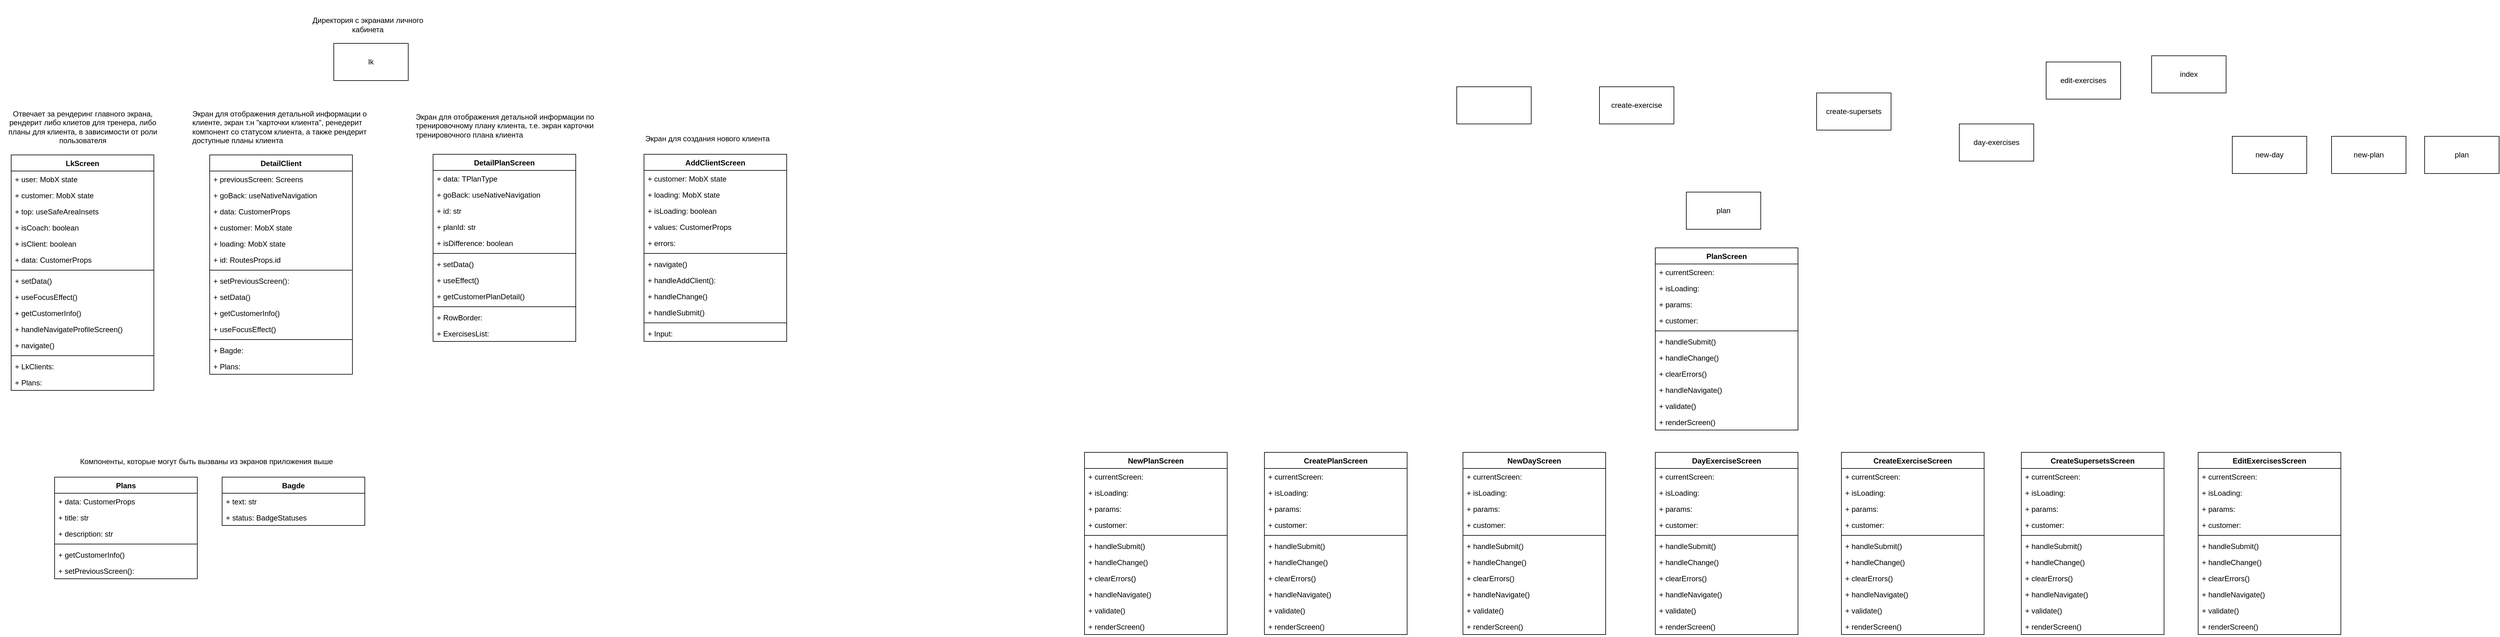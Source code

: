 <mxfile version="22.1.19" type="github">
  <diagram name="Page-1" id="orhrb_U4sWPSwwTpzmI8">
    <mxGraphModel dx="3764" dy="745" grid="1" gridSize="10" guides="1" tooltips="1" connect="1" arrows="1" fold="1" page="1" pageScale="1" pageWidth="827" pageHeight="1169" math="0" shadow="0">
      <root>
        <mxCell id="0" />
        <mxCell id="1" parent="0" />
        <mxCell id="VMNlSWo_XP4fWmH7iIUI-1" value="lk" style="rounded=0;whiteSpace=wrap;html=1;" parent="1" vertex="1">
          <mxGeometry x="-1610" y="130" width="120" height="60" as="geometry" />
        </mxCell>
        <mxCell id="VMNlSWo_XP4fWmH7iIUI-2" value="" style="rounded=0;whiteSpace=wrap;html=1;" parent="1" vertex="1">
          <mxGeometry x="200" y="200" width="120" height="60" as="geometry" />
        </mxCell>
        <mxCell id="VMNlSWo_XP4fWmH7iIUI-3" value="plan" style="rounded=0;whiteSpace=wrap;html=1;" parent="1" vertex="1">
          <mxGeometry x="570" y="370" width="120" height="60" as="geometry" />
        </mxCell>
        <mxCell id="VMNlSWo_XP4fWmH7iIUI-5" value="create-exercise" style="rounded=0;whiteSpace=wrap;html=1;" parent="1" vertex="1">
          <mxGeometry x="430" y="200" width="120" height="60" as="geometry" />
        </mxCell>
        <mxCell id="VMNlSWo_XP4fWmH7iIUI-7" value="create-supersets" style="rounded=0;whiteSpace=wrap;html=1;" parent="1" vertex="1">
          <mxGeometry x="780" y="210" width="120" height="60" as="geometry" />
        </mxCell>
        <mxCell id="VMNlSWo_XP4fWmH7iIUI-8" value="day-exercises" style="rounded=0;whiteSpace=wrap;html=1;" parent="1" vertex="1">
          <mxGeometry x="1010" y="260" width="120" height="60" as="geometry" />
        </mxCell>
        <mxCell id="VMNlSWo_XP4fWmH7iIUI-9" value="edit-exercises" style="rounded=0;whiteSpace=wrap;html=1;" parent="1" vertex="1">
          <mxGeometry x="1150" y="160" width="120" height="60" as="geometry" />
        </mxCell>
        <mxCell id="VMNlSWo_XP4fWmH7iIUI-10" value="index" style="rounded=0;whiteSpace=wrap;html=1;" parent="1" vertex="1">
          <mxGeometry x="1320" y="150" width="120" height="60" as="geometry" />
        </mxCell>
        <mxCell id="VMNlSWo_XP4fWmH7iIUI-11" value="new-day" style="rounded=0;whiteSpace=wrap;html=1;" parent="1" vertex="1">
          <mxGeometry x="1450" y="280" width="120" height="60" as="geometry" />
        </mxCell>
        <mxCell id="VMNlSWo_XP4fWmH7iIUI-12" value="new-plan" style="rounded=0;whiteSpace=wrap;html=1;" parent="1" vertex="1">
          <mxGeometry x="1610" y="280" width="120" height="60" as="geometry" />
        </mxCell>
        <mxCell id="VMNlSWo_XP4fWmH7iIUI-13" value="plan" style="rounded=0;whiteSpace=wrap;html=1;" parent="1" vertex="1">
          <mxGeometry x="1760" y="280" width="120" height="60" as="geometry" />
        </mxCell>
        <mxCell id="VMNlSWo_XP4fWmH7iIUI-15" value="PlanScreen" style="swimlane;fontStyle=1;align=center;verticalAlign=top;childLayout=stackLayout;horizontal=1;startSize=26;horizontalStack=0;resizeParent=1;resizeParentMax=0;resizeLast=0;collapsible=1;marginBottom=0;whiteSpace=wrap;html=1;" parent="1" vertex="1">
          <mxGeometry x="520" y="460" width="230" height="294" as="geometry" />
        </mxCell>
        <mxCell id="VMNlSWo_XP4fWmH7iIUI-16" value="+&amp;nbsp;currentScreen&lt;span style=&quot;background-color: initial;&quot;&gt;:&amp;nbsp;&lt;br&gt;&lt;/span&gt;" style="text;strokeColor=none;fillColor=none;align=left;verticalAlign=top;spacingLeft=4;spacingRight=4;overflow=hidden;rotatable=0;points=[[0,0.5],[1,0.5]];portConstraint=eastwest;whiteSpace=wrap;html=1;" parent="VMNlSWo_XP4fWmH7iIUI-15" vertex="1">
          <mxGeometry y="26" width="230" height="26" as="geometry" />
        </mxCell>
        <mxCell id="VMNlSWo_XP4fWmH7iIUI-19" value="+&amp;nbsp;isLoading&lt;span style=&quot;background-color: initial;&quot;&gt;:&amp;nbsp;&lt;/span&gt;" style="text;strokeColor=none;fillColor=none;align=left;verticalAlign=top;spacingLeft=4;spacingRight=4;overflow=hidden;rotatable=0;points=[[0,0.5],[1,0.5]];portConstraint=eastwest;whiteSpace=wrap;html=1;" parent="VMNlSWo_XP4fWmH7iIUI-15" vertex="1">
          <mxGeometry y="52" width="230" height="26" as="geometry" />
        </mxCell>
        <mxCell id="VMNlSWo_XP4fWmH7iIUI-20" value="+&amp;nbsp;params&lt;span style=&quot;background-color: initial;&quot;&gt;:&amp;nbsp;&lt;/span&gt;" style="text;strokeColor=none;fillColor=none;align=left;verticalAlign=top;spacingLeft=4;spacingRight=4;overflow=hidden;rotatable=0;points=[[0,0.5],[1,0.5]];portConstraint=eastwest;whiteSpace=wrap;html=1;" parent="VMNlSWo_XP4fWmH7iIUI-15" vertex="1">
          <mxGeometry y="78" width="230" height="26" as="geometry" />
        </mxCell>
        <mxCell id="VMNlSWo_XP4fWmH7iIUI-21" value="+&amp;nbsp;customer&lt;span style=&quot;background-color: initial;&quot;&gt;:&amp;nbsp;&lt;/span&gt;" style="text;strokeColor=none;fillColor=none;align=left;verticalAlign=top;spacingLeft=4;spacingRight=4;overflow=hidden;rotatable=0;points=[[0,0.5],[1,0.5]];portConstraint=eastwest;whiteSpace=wrap;html=1;" parent="VMNlSWo_XP4fWmH7iIUI-15" vertex="1">
          <mxGeometry y="104" width="230" height="26" as="geometry" />
        </mxCell>
        <mxCell id="VMNlSWo_XP4fWmH7iIUI-17" value="" style="line;strokeWidth=1;fillColor=none;align=left;verticalAlign=middle;spacingTop=-1;spacingLeft=3;spacingRight=3;rotatable=0;labelPosition=right;points=[];portConstraint=eastwest;strokeColor=inherit;" parent="VMNlSWo_XP4fWmH7iIUI-15" vertex="1">
          <mxGeometry y="130" width="230" height="8" as="geometry" />
        </mxCell>
        <mxCell id="VMNlSWo_XP4fWmH7iIUI-18" value="+ handleSubmit()" style="text;strokeColor=none;fillColor=none;align=left;verticalAlign=top;spacingLeft=4;spacingRight=4;overflow=hidden;rotatable=0;points=[[0,0.5],[1,0.5]];portConstraint=eastwest;whiteSpace=wrap;html=1;" parent="VMNlSWo_XP4fWmH7iIUI-15" vertex="1">
          <mxGeometry y="138" width="230" height="26" as="geometry" />
        </mxCell>
        <mxCell id="VMNlSWo_XP4fWmH7iIUI-29" value="+&amp;nbsp;handleChange&lt;span style=&quot;background-color: initial;&quot;&gt;()&lt;/span&gt;" style="text;strokeColor=none;fillColor=none;align=left;verticalAlign=top;spacingLeft=4;spacingRight=4;overflow=hidden;rotatable=0;points=[[0,0.5],[1,0.5]];portConstraint=eastwest;whiteSpace=wrap;html=1;" parent="VMNlSWo_XP4fWmH7iIUI-15" vertex="1">
          <mxGeometry y="164" width="230" height="26" as="geometry" />
        </mxCell>
        <mxCell id="VMNlSWo_XP4fWmH7iIUI-30" value="+ clearErrors()" style="text;strokeColor=none;fillColor=none;align=left;verticalAlign=top;spacingLeft=4;spacingRight=4;overflow=hidden;rotatable=0;points=[[0,0.5],[1,0.5]];portConstraint=eastwest;whiteSpace=wrap;html=1;" parent="VMNlSWo_XP4fWmH7iIUI-15" vertex="1">
          <mxGeometry y="190" width="230" height="26" as="geometry" />
        </mxCell>
        <mxCell id="VMNlSWo_XP4fWmH7iIUI-31" value="+ handleNavigate()" style="text;strokeColor=none;fillColor=none;align=left;verticalAlign=top;spacingLeft=4;spacingRight=4;overflow=hidden;rotatable=0;points=[[0,0.5],[1,0.5]];portConstraint=eastwest;whiteSpace=wrap;html=1;" parent="VMNlSWo_XP4fWmH7iIUI-15" vertex="1">
          <mxGeometry y="216" width="230" height="26" as="geometry" />
        </mxCell>
        <mxCell id="VMNlSWo_XP4fWmH7iIUI-32" value="+ validate()" style="text;strokeColor=none;fillColor=none;align=left;verticalAlign=top;spacingLeft=4;spacingRight=4;overflow=hidden;rotatable=0;points=[[0,0.5],[1,0.5]];portConstraint=eastwest;whiteSpace=wrap;html=1;" parent="VMNlSWo_XP4fWmH7iIUI-15" vertex="1">
          <mxGeometry y="242" width="230" height="26" as="geometry" />
        </mxCell>
        <mxCell id="VMNlSWo_XP4fWmH7iIUI-33" value="+ renderScreen()" style="text;strokeColor=none;fillColor=none;align=left;verticalAlign=top;spacingLeft=4;spacingRight=4;overflow=hidden;rotatable=0;points=[[0,0.5],[1,0.5]];portConstraint=eastwest;whiteSpace=wrap;html=1;" parent="VMNlSWo_XP4fWmH7iIUI-15" vertex="1">
          <mxGeometry y="268" width="230" height="26" as="geometry" />
        </mxCell>
        <mxCell id="VMNlSWo_XP4fWmH7iIUI-36" value="NewPlanScreen" style="swimlane;fontStyle=1;align=center;verticalAlign=top;childLayout=stackLayout;horizontal=1;startSize=26;horizontalStack=0;resizeParent=1;resizeParentMax=0;resizeLast=0;collapsible=1;marginBottom=0;whiteSpace=wrap;html=1;" parent="1" vertex="1">
          <mxGeometry x="-400" y="790" width="230" height="294" as="geometry" />
        </mxCell>
        <mxCell id="VMNlSWo_XP4fWmH7iIUI-37" value="+&amp;nbsp;currentScreen&lt;span style=&quot;background-color: initial;&quot;&gt;:&amp;nbsp;&lt;br&gt;&lt;/span&gt;" style="text;strokeColor=none;fillColor=none;align=left;verticalAlign=top;spacingLeft=4;spacingRight=4;overflow=hidden;rotatable=0;points=[[0,0.5],[1,0.5]];portConstraint=eastwest;whiteSpace=wrap;html=1;" parent="VMNlSWo_XP4fWmH7iIUI-36" vertex="1">
          <mxGeometry y="26" width="230" height="26" as="geometry" />
        </mxCell>
        <mxCell id="VMNlSWo_XP4fWmH7iIUI-38" value="+&amp;nbsp;isLoading&lt;span style=&quot;background-color: initial;&quot;&gt;:&amp;nbsp;&lt;/span&gt;" style="text;strokeColor=none;fillColor=none;align=left;verticalAlign=top;spacingLeft=4;spacingRight=4;overflow=hidden;rotatable=0;points=[[0,0.5],[1,0.5]];portConstraint=eastwest;whiteSpace=wrap;html=1;" parent="VMNlSWo_XP4fWmH7iIUI-36" vertex="1">
          <mxGeometry y="52" width="230" height="26" as="geometry" />
        </mxCell>
        <mxCell id="VMNlSWo_XP4fWmH7iIUI-39" value="+&amp;nbsp;params&lt;span style=&quot;background-color: initial;&quot;&gt;:&amp;nbsp;&lt;/span&gt;" style="text;strokeColor=none;fillColor=none;align=left;verticalAlign=top;spacingLeft=4;spacingRight=4;overflow=hidden;rotatable=0;points=[[0,0.5],[1,0.5]];portConstraint=eastwest;whiteSpace=wrap;html=1;" parent="VMNlSWo_XP4fWmH7iIUI-36" vertex="1">
          <mxGeometry y="78" width="230" height="26" as="geometry" />
        </mxCell>
        <mxCell id="VMNlSWo_XP4fWmH7iIUI-40" value="+&amp;nbsp;customer&lt;span style=&quot;background-color: initial;&quot;&gt;:&amp;nbsp;&lt;/span&gt;" style="text;strokeColor=none;fillColor=none;align=left;verticalAlign=top;spacingLeft=4;spacingRight=4;overflow=hidden;rotatable=0;points=[[0,0.5],[1,0.5]];portConstraint=eastwest;whiteSpace=wrap;html=1;" parent="VMNlSWo_XP4fWmH7iIUI-36" vertex="1">
          <mxGeometry y="104" width="230" height="26" as="geometry" />
        </mxCell>
        <mxCell id="VMNlSWo_XP4fWmH7iIUI-41" value="" style="line;strokeWidth=1;fillColor=none;align=left;verticalAlign=middle;spacingTop=-1;spacingLeft=3;spacingRight=3;rotatable=0;labelPosition=right;points=[];portConstraint=eastwest;strokeColor=inherit;" parent="VMNlSWo_XP4fWmH7iIUI-36" vertex="1">
          <mxGeometry y="130" width="230" height="8" as="geometry" />
        </mxCell>
        <mxCell id="VMNlSWo_XP4fWmH7iIUI-42" value="+ handleSubmit()" style="text;strokeColor=none;fillColor=none;align=left;verticalAlign=top;spacingLeft=4;spacingRight=4;overflow=hidden;rotatable=0;points=[[0,0.5],[1,0.5]];portConstraint=eastwest;whiteSpace=wrap;html=1;" parent="VMNlSWo_XP4fWmH7iIUI-36" vertex="1">
          <mxGeometry y="138" width="230" height="26" as="geometry" />
        </mxCell>
        <mxCell id="VMNlSWo_XP4fWmH7iIUI-43" value="+&amp;nbsp;handleChange&lt;span style=&quot;background-color: initial;&quot;&gt;()&lt;/span&gt;" style="text;strokeColor=none;fillColor=none;align=left;verticalAlign=top;spacingLeft=4;spacingRight=4;overflow=hidden;rotatable=0;points=[[0,0.5],[1,0.5]];portConstraint=eastwest;whiteSpace=wrap;html=1;" parent="VMNlSWo_XP4fWmH7iIUI-36" vertex="1">
          <mxGeometry y="164" width="230" height="26" as="geometry" />
        </mxCell>
        <mxCell id="VMNlSWo_XP4fWmH7iIUI-44" value="+ clearErrors()" style="text;strokeColor=none;fillColor=none;align=left;verticalAlign=top;spacingLeft=4;spacingRight=4;overflow=hidden;rotatable=0;points=[[0,0.5],[1,0.5]];portConstraint=eastwest;whiteSpace=wrap;html=1;" parent="VMNlSWo_XP4fWmH7iIUI-36" vertex="1">
          <mxGeometry y="190" width="230" height="26" as="geometry" />
        </mxCell>
        <mxCell id="VMNlSWo_XP4fWmH7iIUI-45" value="+ handleNavigate()" style="text;strokeColor=none;fillColor=none;align=left;verticalAlign=top;spacingLeft=4;spacingRight=4;overflow=hidden;rotatable=0;points=[[0,0.5],[1,0.5]];portConstraint=eastwest;whiteSpace=wrap;html=1;" parent="VMNlSWo_XP4fWmH7iIUI-36" vertex="1">
          <mxGeometry y="216" width="230" height="26" as="geometry" />
        </mxCell>
        <mxCell id="VMNlSWo_XP4fWmH7iIUI-46" value="+ validate()" style="text;strokeColor=none;fillColor=none;align=left;verticalAlign=top;spacingLeft=4;spacingRight=4;overflow=hidden;rotatable=0;points=[[0,0.5],[1,0.5]];portConstraint=eastwest;whiteSpace=wrap;html=1;" parent="VMNlSWo_XP4fWmH7iIUI-36" vertex="1">
          <mxGeometry y="242" width="230" height="26" as="geometry" />
        </mxCell>
        <mxCell id="VMNlSWo_XP4fWmH7iIUI-47" value="+ renderScreen()" style="text;strokeColor=none;fillColor=none;align=left;verticalAlign=top;spacingLeft=4;spacingRight=4;overflow=hidden;rotatable=0;points=[[0,0.5],[1,0.5]];portConstraint=eastwest;whiteSpace=wrap;html=1;" parent="VMNlSWo_XP4fWmH7iIUI-36" vertex="1">
          <mxGeometry y="268" width="230" height="26" as="geometry" />
        </mxCell>
        <mxCell id="VMNlSWo_XP4fWmH7iIUI-50" value="CreatePlanScreen" style="swimlane;fontStyle=1;align=center;verticalAlign=top;childLayout=stackLayout;horizontal=1;startSize=26;horizontalStack=0;resizeParent=1;resizeParentMax=0;resizeLast=0;collapsible=1;marginBottom=0;whiteSpace=wrap;html=1;" parent="1" vertex="1">
          <mxGeometry x="-110" y="790" width="230" height="294" as="geometry" />
        </mxCell>
        <mxCell id="VMNlSWo_XP4fWmH7iIUI-51" value="+&amp;nbsp;currentScreen&lt;span style=&quot;background-color: initial;&quot;&gt;:&amp;nbsp;&lt;br&gt;&lt;/span&gt;" style="text;strokeColor=none;fillColor=none;align=left;verticalAlign=top;spacingLeft=4;spacingRight=4;overflow=hidden;rotatable=0;points=[[0,0.5],[1,0.5]];portConstraint=eastwest;whiteSpace=wrap;html=1;" parent="VMNlSWo_XP4fWmH7iIUI-50" vertex="1">
          <mxGeometry y="26" width="230" height="26" as="geometry" />
        </mxCell>
        <mxCell id="VMNlSWo_XP4fWmH7iIUI-52" value="+&amp;nbsp;isLoading&lt;span style=&quot;background-color: initial;&quot;&gt;:&amp;nbsp;&lt;/span&gt;" style="text;strokeColor=none;fillColor=none;align=left;verticalAlign=top;spacingLeft=4;spacingRight=4;overflow=hidden;rotatable=0;points=[[0,0.5],[1,0.5]];portConstraint=eastwest;whiteSpace=wrap;html=1;" parent="VMNlSWo_XP4fWmH7iIUI-50" vertex="1">
          <mxGeometry y="52" width="230" height="26" as="geometry" />
        </mxCell>
        <mxCell id="VMNlSWo_XP4fWmH7iIUI-53" value="+&amp;nbsp;params&lt;span style=&quot;background-color: initial;&quot;&gt;:&amp;nbsp;&lt;/span&gt;" style="text;strokeColor=none;fillColor=none;align=left;verticalAlign=top;spacingLeft=4;spacingRight=4;overflow=hidden;rotatable=0;points=[[0,0.5],[1,0.5]];portConstraint=eastwest;whiteSpace=wrap;html=1;" parent="VMNlSWo_XP4fWmH7iIUI-50" vertex="1">
          <mxGeometry y="78" width="230" height="26" as="geometry" />
        </mxCell>
        <mxCell id="VMNlSWo_XP4fWmH7iIUI-54" value="+&amp;nbsp;customer&lt;span style=&quot;background-color: initial;&quot;&gt;:&amp;nbsp;&lt;/span&gt;" style="text;strokeColor=none;fillColor=none;align=left;verticalAlign=top;spacingLeft=4;spacingRight=4;overflow=hidden;rotatable=0;points=[[0,0.5],[1,0.5]];portConstraint=eastwest;whiteSpace=wrap;html=1;" parent="VMNlSWo_XP4fWmH7iIUI-50" vertex="1">
          <mxGeometry y="104" width="230" height="26" as="geometry" />
        </mxCell>
        <mxCell id="VMNlSWo_XP4fWmH7iIUI-55" value="" style="line;strokeWidth=1;fillColor=none;align=left;verticalAlign=middle;spacingTop=-1;spacingLeft=3;spacingRight=3;rotatable=0;labelPosition=right;points=[];portConstraint=eastwest;strokeColor=inherit;" parent="VMNlSWo_XP4fWmH7iIUI-50" vertex="1">
          <mxGeometry y="130" width="230" height="8" as="geometry" />
        </mxCell>
        <mxCell id="VMNlSWo_XP4fWmH7iIUI-56" value="+ handleSubmit()" style="text;strokeColor=none;fillColor=none;align=left;verticalAlign=top;spacingLeft=4;spacingRight=4;overflow=hidden;rotatable=0;points=[[0,0.5],[1,0.5]];portConstraint=eastwest;whiteSpace=wrap;html=1;" parent="VMNlSWo_XP4fWmH7iIUI-50" vertex="1">
          <mxGeometry y="138" width="230" height="26" as="geometry" />
        </mxCell>
        <mxCell id="VMNlSWo_XP4fWmH7iIUI-57" value="+&amp;nbsp;handleChange&lt;span style=&quot;background-color: initial;&quot;&gt;()&lt;/span&gt;" style="text;strokeColor=none;fillColor=none;align=left;verticalAlign=top;spacingLeft=4;spacingRight=4;overflow=hidden;rotatable=0;points=[[0,0.5],[1,0.5]];portConstraint=eastwest;whiteSpace=wrap;html=1;" parent="VMNlSWo_XP4fWmH7iIUI-50" vertex="1">
          <mxGeometry y="164" width="230" height="26" as="geometry" />
        </mxCell>
        <mxCell id="VMNlSWo_XP4fWmH7iIUI-58" value="+ clearErrors()" style="text;strokeColor=none;fillColor=none;align=left;verticalAlign=top;spacingLeft=4;spacingRight=4;overflow=hidden;rotatable=0;points=[[0,0.5],[1,0.5]];portConstraint=eastwest;whiteSpace=wrap;html=1;" parent="VMNlSWo_XP4fWmH7iIUI-50" vertex="1">
          <mxGeometry y="190" width="230" height="26" as="geometry" />
        </mxCell>
        <mxCell id="VMNlSWo_XP4fWmH7iIUI-59" value="+ handleNavigate()" style="text;strokeColor=none;fillColor=none;align=left;verticalAlign=top;spacingLeft=4;spacingRight=4;overflow=hidden;rotatable=0;points=[[0,0.5],[1,0.5]];portConstraint=eastwest;whiteSpace=wrap;html=1;" parent="VMNlSWo_XP4fWmH7iIUI-50" vertex="1">
          <mxGeometry y="216" width="230" height="26" as="geometry" />
        </mxCell>
        <mxCell id="VMNlSWo_XP4fWmH7iIUI-60" value="+ validate()" style="text;strokeColor=none;fillColor=none;align=left;verticalAlign=top;spacingLeft=4;spacingRight=4;overflow=hidden;rotatable=0;points=[[0,0.5],[1,0.5]];portConstraint=eastwest;whiteSpace=wrap;html=1;" parent="VMNlSWo_XP4fWmH7iIUI-50" vertex="1">
          <mxGeometry y="242" width="230" height="26" as="geometry" />
        </mxCell>
        <mxCell id="VMNlSWo_XP4fWmH7iIUI-61" value="+ renderScreen()" style="text;strokeColor=none;fillColor=none;align=left;verticalAlign=top;spacingLeft=4;spacingRight=4;overflow=hidden;rotatable=0;points=[[0,0.5],[1,0.5]];portConstraint=eastwest;whiteSpace=wrap;html=1;" parent="VMNlSWo_XP4fWmH7iIUI-50" vertex="1">
          <mxGeometry y="268" width="230" height="26" as="geometry" />
        </mxCell>
        <mxCell id="VMNlSWo_XP4fWmH7iIUI-62" value="NewDayScreen" style="swimlane;fontStyle=1;align=center;verticalAlign=top;childLayout=stackLayout;horizontal=1;startSize=26;horizontalStack=0;resizeParent=1;resizeParentMax=0;resizeLast=0;collapsible=1;marginBottom=0;whiteSpace=wrap;html=1;" parent="1" vertex="1">
          <mxGeometry x="210" y="790" width="230" height="294" as="geometry" />
        </mxCell>
        <mxCell id="VMNlSWo_XP4fWmH7iIUI-63" value="+&amp;nbsp;currentScreen&lt;span style=&quot;background-color: initial;&quot;&gt;:&amp;nbsp;&lt;br&gt;&lt;/span&gt;" style="text;strokeColor=none;fillColor=none;align=left;verticalAlign=top;spacingLeft=4;spacingRight=4;overflow=hidden;rotatable=0;points=[[0,0.5],[1,0.5]];portConstraint=eastwest;whiteSpace=wrap;html=1;" parent="VMNlSWo_XP4fWmH7iIUI-62" vertex="1">
          <mxGeometry y="26" width="230" height="26" as="geometry" />
        </mxCell>
        <mxCell id="VMNlSWo_XP4fWmH7iIUI-64" value="+&amp;nbsp;isLoading&lt;span style=&quot;background-color: initial;&quot;&gt;:&amp;nbsp;&lt;/span&gt;" style="text;strokeColor=none;fillColor=none;align=left;verticalAlign=top;spacingLeft=4;spacingRight=4;overflow=hidden;rotatable=0;points=[[0,0.5],[1,0.5]];portConstraint=eastwest;whiteSpace=wrap;html=1;" parent="VMNlSWo_XP4fWmH7iIUI-62" vertex="1">
          <mxGeometry y="52" width="230" height="26" as="geometry" />
        </mxCell>
        <mxCell id="VMNlSWo_XP4fWmH7iIUI-65" value="+&amp;nbsp;params&lt;span style=&quot;background-color: initial;&quot;&gt;:&amp;nbsp;&lt;/span&gt;" style="text;strokeColor=none;fillColor=none;align=left;verticalAlign=top;spacingLeft=4;spacingRight=4;overflow=hidden;rotatable=0;points=[[0,0.5],[1,0.5]];portConstraint=eastwest;whiteSpace=wrap;html=1;" parent="VMNlSWo_XP4fWmH7iIUI-62" vertex="1">
          <mxGeometry y="78" width="230" height="26" as="geometry" />
        </mxCell>
        <mxCell id="VMNlSWo_XP4fWmH7iIUI-66" value="+&amp;nbsp;customer&lt;span style=&quot;background-color: initial;&quot;&gt;:&amp;nbsp;&lt;/span&gt;" style="text;strokeColor=none;fillColor=none;align=left;verticalAlign=top;spacingLeft=4;spacingRight=4;overflow=hidden;rotatable=0;points=[[0,0.5],[1,0.5]];portConstraint=eastwest;whiteSpace=wrap;html=1;" parent="VMNlSWo_XP4fWmH7iIUI-62" vertex="1">
          <mxGeometry y="104" width="230" height="26" as="geometry" />
        </mxCell>
        <mxCell id="VMNlSWo_XP4fWmH7iIUI-67" value="" style="line;strokeWidth=1;fillColor=none;align=left;verticalAlign=middle;spacingTop=-1;spacingLeft=3;spacingRight=3;rotatable=0;labelPosition=right;points=[];portConstraint=eastwest;strokeColor=inherit;" parent="VMNlSWo_XP4fWmH7iIUI-62" vertex="1">
          <mxGeometry y="130" width="230" height="8" as="geometry" />
        </mxCell>
        <mxCell id="VMNlSWo_XP4fWmH7iIUI-68" value="+ handleSubmit()" style="text;strokeColor=none;fillColor=none;align=left;verticalAlign=top;spacingLeft=4;spacingRight=4;overflow=hidden;rotatable=0;points=[[0,0.5],[1,0.5]];portConstraint=eastwest;whiteSpace=wrap;html=1;" parent="VMNlSWo_XP4fWmH7iIUI-62" vertex="1">
          <mxGeometry y="138" width="230" height="26" as="geometry" />
        </mxCell>
        <mxCell id="VMNlSWo_XP4fWmH7iIUI-69" value="+&amp;nbsp;handleChange&lt;span style=&quot;background-color: initial;&quot;&gt;()&lt;/span&gt;" style="text;strokeColor=none;fillColor=none;align=left;verticalAlign=top;spacingLeft=4;spacingRight=4;overflow=hidden;rotatable=0;points=[[0,0.5],[1,0.5]];portConstraint=eastwest;whiteSpace=wrap;html=1;" parent="VMNlSWo_XP4fWmH7iIUI-62" vertex="1">
          <mxGeometry y="164" width="230" height="26" as="geometry" />
        </mxCell>
        <mxCell id="VMNlSWo_XP4fWmH7iIUI-70" value="+ clearErrors()" style="text;strokeColor=none;fillColor=none;align=left;verticalAlign=top;spacingLeft=4;spacingRight=4;overflow=hidden;rotatable=0;points=[[0,0.5],[1,0.5]];portConstraint=eastwest;whiteSpace=wrap;html=1;" parent="VMNlSWo_XP4fWmH7iIUI-62" vertex="1">
          <mxGeometry y="190" width="230" height="26" as="geometry" />
        </mxCell>
        <mxCell id="VMNlSWo_XP4fWmH7iIUI-71" value="+ handleNavigate()" style="text;strokeColor=none;fillColor=none;align=left;verticalAlign=top;spacingLeft=4;spacingRight=4;overflow=hidden;rotatable=0;points=[[0,0.5],[1,0.5]];portConstraint=eastwest;whiteSpace=wrap;html=1;" parent="VMNlSWo_XP4fWmH7iIUI-62" vertex="1">
          <mxGeometry y="216" width="230" height="26" as="geometry" />
        </mxCell>
        <mxCell id="VMNlSWo_XP4fWmH7iIUI-72" value="+ validate()" style="text;strokeColor=none;fillColor=none;align=left;verticalAlign=top;spacingLeft=4;spacingRight=4;overflow=hidden;rotatable=0;points=[[0,0.5],[1,0.5]];portConstraint=eastwest;whiteSpace=wrap;html=1;" parent="VMNlSWo_XP4fWmH7iIUI-62" vertex="1">
          <mxGeometry y="242" width="230" height="26" as="geometry" />
        </mxCell>
        <mxCell id="VMNlSWo_XP4fWmH7iIUI-73" value="+ renderScreen()" style="text;strokeColor=none;fillColor=none;align=left;verticalAlign=top;spacingLeft=4;spacingRight=4;overflow=hidden;rotatable=0;points=[[0,0.5],[1,0.5]];portConstraint=eastwest;whiteSpace=wrap;html=1;" parent="VMNlSWo_XP4fWmH7iIUI-62" vertex="1">
          <mxGeometry y="268" width="230" height="26" as="geometry" />
        </mxCell>
        <mxCell id="VMNlSWo_XP4fWmH7iIUI-74" value="DayExerciseScreen" style="swimlane;fontStyle=1;align=center;verticalAlign=top;childLayout=stackLayout;horizontal=1;startSize=26;horizontalStack=0;resizeParent=1;resizeParentMax=0;resizeLast=0;collapsible=1;marginBottom=0;whiteSpace=wrap;html=1;" parent="1" vertex="1">
          <mxGeometry x="520" y="790" width="230" height="294" as="geometry" />
        </mxCell>
        <mxCell id="VMNlSWo_XP4fWmH7iIUI-75" value="+&amp;nbsp;currentScreen&lt;span style=&quot;background-color: initial;&quot;&gt;:&amp;nbsp;&lt;br&gt;&lt;/span&gt;" style="text;strokeColor=none;fillColor=none;align=left;verticalAlign=top;spacingLeft=4;spacingRight=4;overflow=hidden;rotatable=0;points=[[0,0.5],[1,0.5]];portConstraint=eastwest;whiteSpace=wrap;html=1;" parent="VMNlSWo_XP4fWmH7iIUI-74" vertex="1">
          <mxGeometry y="26" width="230" height="26" as="geometry" />
        </mxCell>
        <mxCell id="VMNlSWo_XP4fWmH7iIUI-76" value="+&amp;nbsp;isLoading&lt;span style=&quot;background-color: initial;&quot;&gt;:&amp;nbsp;&lt;/span&gt;" style="text;strokeColor=none;fillColor=none;align=left;verticalAlign=top;spacingLeft=4;spacingRight=4;overflow=hidden;rotatable=0;points=[[0,0.5],[1,0.5]];portConstraint=eastwest;whiteSpace=wrap;html=1;" parent="VMNlSWo_XP4fWmH7iIUI-74" vertex="1">
          <mxGeometry y="52" width="230" height="26" as="geometry" />
        </mxCell>
        <mxCell id="VMNlSWo_XP4fWmH7iIUI-77" value="+&amp;nbsp;params&lt;span style=&quot;background-color: initial;&quot;&gt;:&amp;nbsp;&lt;/span&gt;" style="text;strokeColor=none;fillColor=none;align=left;verticalAlign=top;spacingLeft=4;spacingRight=4;overflow=hidden;rotatable=0;points=[[0,0.5],[1,0.5]];portConstraint=eastwest;whiteSpace=wrap;html=1;" parent="VMNlSWo_XP4fWmH7iIUI-74" vertex="1">
          <mxGeometry y="78" width="230" height="26" as="geometry" />
        </mxCell>
        <mxCell id="VMNlSWo_XP4fWmH7iIUI-78" value="+&amp;nbsp;customer&lt;span style=&quot;background-color: initial;&quot;&gt;:&amp;nbsp;&lt;/span&gt;" style="text;strokeColor=none;fillColor=none;align=left;verticalAlign=top;spacingLeft=4;spacingRight=4;overflow=hidden;rotatable=0;points=[[0,0.5],[1,0.5]];portConstraint=eastwest;whiteSpace=wrap;html=1;" parent="VMNlSWo_XP4fWmH7iIUI-74" vertex="1">
          <mxGeometry y="104" width="230" height="26" as="geometry" />
        </mxCell>
        <mxCell id="VMNlSWo_XP4fWmH7iIUI-79" value="" style="line;strokeWidth=1;fillColor=none;align=left;verticalAlign=middle;spacingTop=-1;spacingLeft=3;spacingRight=3;rotatable=0;labelPosition=right;points=[];portConstraint=eastwest;strokeColor=inherit;" parent="VMNlSWo_XP4fWmH7iIUI-74" vertex="1">
          <mxGeometry y="130" width="230" height="8" as="geometry" />
        </mxCell>
        <mxCell id="VMNlSWo_XP4fWmH7iIUI-80" value="+ handleSubmit()" style="text;strokeColor=none;fillColor=none;align=left;verticalAlign=top;spacingLeft=4;spacingRight=4;overflow=hidden;rotatable=0;points=[[0,0.5],[1,0.5]];portConstraint=eastwest;whiteSpace=wrap;html=1;" parent="VMNlSWo_XP4fWmH7iIUI-74" vertex="1">
          <mxGeometry y="138" width="230" height="26" as="geometry" />
        </mxCell>
        <mxCell id="VMNlSWo_XP4fWmH7iIUI-81" value="+&amp;nbsp;handleChange&lt;span style=&quot;background-color: initial;&quot;&gt;()&lt;/span&gt;" style="text;strokeColor=none;fillColor=none;align=left;verticalAlign=top;spacingLeft=4;spacingRight=4;overflow=hidden;rotatable=0;points=[[0,0.5],[1,0.5]];portConstraint=eastwest;whiteSpace=wrap;html=1;" parent="VMNlSWo_XP4fWmH7iIUI-74" vertex="1">
          <mxGeometry y="164" width="230" height="26" as="geometry" />
        </mxCell>
        <mxCell id="VMNlSWo_XP4fWmH7iIUI-82" value="+ clearErrors()" style="text;strokeColor=none;fillColor=none;align=left;verticalAlign=top;spacingLeft=4;spacingRight=4;overflow=hidden;rotatable=0;points=[[0,0.5],[1,0.5]];portConstraint=eastwest;whiteSpace=wrap;html=1;" parent="VMNlSWo_XP4fWmH7iIUI-74" vertex="1">
          <mxGeometry y="190" width="230" height="26" as="geometry" />
        </mxCell>
        <mxCell id="VMNlSWo_XP4fWmH7iIUI-83" value="+ handleNavigate()" style="text;strokeColor=none;fillColor=none;align=left;verticalAlign=top;spacingLeft=4;spacingRight=4;overflow=hidden;rotatable=0;points=[[0,0.5],[1,0.5]];portConstraint=eastwest;whiteSpace=wrap;html=1;" parent="VMNlSWo_XP4fWmH7iIUI-74" vertex="1">
          <mxGeometry y="216" width="230" height="26" as="geometry" />
        </mxCell>
        <mxCell id="VMNlSWo_XP4fWmH7iIUI-84" value="+ validate()" style="text;strokeColor=none;fillColor=none;align=left;verticalAlign=top;spacingLeft=4;spacingRight=4;overflow=hidden;rotatable=0;points=[[0,0.5],[1,0.5]];portConstraint=eastwest;whiteSpace=wrap;html=1;" parent="VMNlSWo_XP4fWmH7iIUI-74" vertex="1">
          <mxGeometry y="242" width="230" height="26" as="geometry" />
        </mxCell>
        <mxCell id="VMNlSWo_XP4fWmH7iIUI-85" value="+ renderScreen()" style="text;strokeColor=none;fillColor=none;align=left;verticalAlign=top;spacingLeft=4;spacingRight=4;overflow=hidden;rotatable=0;points=[[0,0.5],[1,0.5]];portConstraint=eastwest;whiteSpace=wrap;html=1;" parent="VMNlSWo_XP4fWmH7iIUI-74" vertex="1">
          <mxGeometry y="268" width="230" height="26" as="geometry" />
        </mxCell>
        <mxCell id="VMNlSWo_XP4fWmH7iIUI-86" value="CreateExerciseScreen" style="swimlane;fontStyle=1;align=center;verticalAlign=top;childLayout=stackLayout;horizontal=1;startSize=26;horizontalStack=0;resizeParent=1;resizeParentMax=0;resizeLast=0;collapsible=1;marginBottom=0;whiteSpace=wrap;html=1;" parent="1" vertex="1">
          <mxGeometry x="820" y="790" width="230" height="294" as="geometry" />
        </mxCell>
        <mxCell id="VMNlSWo_XP4fWmH7iIUI-87" value="+&amp;nbsp;currentScreen&lt;span style=&quot;background-color: initial;&quot;&gt;:&amp;nbsp;&lt;br&gt;&lt;/span&gt;" style="text;strokeColor=none;fillColor=none;align=left;verticalAlign=top;spacingLeft=4;spacingRight=4;overflow=hidden;rotatable=0;points=[[0,0.5],[1,0.5]];portConstraint=eastwest;whiteSpace=wrap;html=1;" parent="VMNlSWo_XP4fWmH7iIUI-86" vertex="1">
          <mxGeometry y="26" width="230" height="26" as="geometry" />
        </mxCell>
        <mxCell id="VMNlSWo_XP4fWmH7iIUI-88" value="+&amp;nbsp;isLoading&lt;span style=&quot;background-color: initial;&quot;&gt;:&amp;nbsp;&lt;/span&gt;" style="text;strokeColor=none;fillColor=none;align=left;verticalAlign=top;spacingLeft=4;spacingRight=4;overflow=hidden;rotatable=0;points=[[0,0.5],[1,0.5]];portConstraint=eastwest;whiteSpace=wrap;html=1;" parent="VMNlSWo_XP4fWmH7iIUI-86" vertex="1">
          <mxGeometry y="52" width="230" height="26" as="geometry" />
        </mxCell>
        <mxCell id="VMNlSWo_XP4fWmH7iIUI-89" value="+&amp;nbsp;params&lt;span style=&quot;background-color: initial;&quot;&gt;:&amp;nbsp;&lt;/span&gt;" style="text;strokeColor=none;fillColor=none;align=left;verticalAlign=top;spacingLeft=4;spacingRight=4;overflow=hidden;rotatable=0;points=[[0,0.5],[1,0.5]];portConstraint=eastwest;whiteSpace=wrap;html=1;" parent="VMNlSWo_XP4fWmH7iIUI-86" vertex="1">
          <mxGeometry y="78" width="230" height="26" as="geometry" />
        </mxCell>
        <mxCell id="VMNlSWo_XP4fWmH7iIUI-90" value="+&amp;nbsp;customer&lt;span style=&quot;background-color: initial;&quot;&gt;:&amp;nbsp;&lt;/span&gt;" style="text;strokeColor=none;fillColor=none;align=left;verticalAlign=top;spacingLeft=4;spacingRight=4;overflow=hidden;rotatable=0;points=[[0,0.5],[1,0.5]];portConstraint=eastwest;whiteSpace=wrap;html=1;" parent="VMNlSWo_XP4fWmH7iIUI-86" vertex="1">
          <mxGeometry y="104" width="230" height="26" as="geometry" />
        </mxCell>
        <mxCell id="VMNlSWo_XP4fWmH7iIUI-91" value="" style="line;strokeWidth=1;fillColor=none;align=left;verticalAlign=middle;spacingTop=-1;spacingLeft=3;spacingRight=3;rotatable=0;labelPosition=right;points=[];portConstraint=eastwest;strokeColor=inherit;" parent="VMNlSWo_XP4fWmH7iIUI-86" vertex="1">
          <mxGeometry y="130" width="230" height="8" as="geometry" />
        </mxCell>
        <mxCell id="VMNlSWo_XP4fWmH7iIUI-92" value="+ handleSubmit()" style="text;strokeColor=none;fillColor=none;align=left;verticalAlign=top;spacingLeft=4;spacingRight=4;overflow=hidden;rotatable=0;points=[[0,0.5],[1,0.5]];portConstraint=eastwest;whiteSpace=wrap;html=1;" parent="VMNlSWo_XP4fWmH7iIUI-86" vertex="1">
          <mxGeometry y="138" width="230" height="26" as="geometry" />
        </mxCell>
        <mxCell id="VMNlSWo_XP4fWmH7iIUI-93" value="+&amp;nbsp;handleChange&lt;span style=&quot;background-color: initial;&quot;&gt;()&lt;/span&gt;" style="text;strokeColor=none;fillColor=none;align=left;verticalAlign=top;spacingLeft=4;spacingRight=4;overflow=hidden;rotatable=0;points=[[0,0.5],[1,0.5]];portConstraint=eastwest;whiteSpace=wrap;html=1;" parent="VMNlSWo_XP4fWmH7iIUI-86" vertex="1">
          <mxGeometry y="164" width="230" height="26" as="geometry" />
        </mxCell>
        <mxCell id="VMNlSWo_XP4fWmH7iIUI-94" value="+ clearErrors()" style="text;strokeColor=none;fillColor=none;align=left;verticalAlign=top;spacingLeft=4;spacingRight=4;overflow=hidden;rotatable=0;points=[[0,0.5],[1,0.5]];portConstraint=eastwest;whiteSpace=wrap;html=1;" parent="VMNlSWo_XP4fWmH7iIUI-86" vertex="1">
          <mxGeometry y="190" width="230" height="26" as="geometry" />
        </mxCell>
        <mxCell id="VMNlSWo_XP4fWmH7iIUI-95" value="+ handleNavigate()" style="text;strokeColor=none;fillColor=none;align=left;verticalAlign=top;spacingLeft=4;spacingRight=4;overflow=hidden;rotatable=0;points=[[0,0.5],[1,0.5]];portConstraint=eastwest;whiteSpace=wrap;html=1;" parent="VMNlSWo_XP4fWmH7iIUI-86" vertex="1">
          <mxGeometry y="216" width="230" height="26" as="geometry" />
        </mxCell>
        <mxCell id="VMNlSWo_XP4fWmH7iIUI-96" value="+ validate()" style="text;strokeColor=none;fillColor=none;align=left;verticalAlign=top;spacingLeft=4;spacingRight=4;overflow=hidden;rotatable=0;points=[[0,0.5],[1,0.5]];portConstraint=eastwest;whiteSpace=wrap;html=1;" parent="VMNlSWo_XP4fWmH7iIUI-86" vertex="1">
          <mxGeometry y="242" width="230" height="26" as="geometry" />
        </mxCell>
        <mxCell id="VMNlSWo_XP4fWmH7iIUI-97" value="+ renderScreen()" style="text;strokeColor=none;fillColor=none;align=left;verticalAlign=top;spacingLeft=4;spacingRight=4;overflow=hidden;rotatable=0;points=[[0,0.5],[1,0.5]];portConstraint=eastwest;whiteSpace=wrap;html=1;" parent="VMNlSWo_XP4fWmH7iIUI-86" vertex="1">
          <mxGeometry y="268" width="230" height="26" as="geometry" />
        </mxCell>
        <mxCell id="VMNlSWo_XP4fWmH7iIUI-98" value="CreateSupersetsScreen" style="swimlane;fontStyle=1;align=center;verticalAlign=top;childLayout=stackLayout;horizontal=1;startSize=26;horizontalStack=0;resizeParent=1;resizeParentMax=0;resizeLast=0;collapsible=1;marginBottom=0;whiteSpace=wrap;html=1;" parent="1" vertex="1">
          <mxGeometry x="1110" y="790" width="230" height="294" as="geometry" />
        </mxCell>
        <mxCell id="VMNlSWo_XP4fWmH7iIUI-99" value="+&amp;nbsp;currentScreen&lt;span style=&quot;background-color: initial;&quot;&gt;:&amp;nbsp;&lt;br&gt;&lt;/span&gt;" style="text;strokeColor=none;fillColor=none;align=left;verticalAlign=top;spacingLeft=4;spacingRight=4;overflow=hidden;rotatable=0;points=[[0,0.5],[1,0.5]];portConstraint=eastwest;whiteSpace=wrap;html=1;" parent="VMNlSWo_XP4fWmH7iIUI-98" vertex="1">
          <mxGeometry y="26" width="230" height="26" as="geometry" />
        </mxCell>
        <mxCell id="VMNlSWo_XP4fWmH7iIUI-100" value="+&amp;nbsp;isLoading&lt;span style=&quot;background-color: initial;&quot;&gt;:&amp;nbsp;&lt;/span&gt;" style="text;strokeColor=none;fillColor=none;align=left;verticalAlign=top;spacingLeft=4;spacingRight=4;overflow=hidden;rotatable=0;points=[[0,0.5],[1,0.5]];portConstraint=eastwest;whiteSpace=wrap;html=1;" parent="VMNlSWo_XP4fWmH7iIUI-98" vertex="1">
          <mxGeometry y="52" width="230" height="26" as="geometry" />
        </mxCell>
        <mxCell id="VMNlSWo_XP4fWmH7iIUI-101" value="+&amp;nbsp;params&lt;span style=&quot;background-color: initial;&quot;&gt;:&amp;nbsp;&lt;/span&gt;" style="text;strokeColor=none;fillColor=none;align=left;verticalAlign=top;spacingLeft=4;spacingRight=4;overflow=hidden;rotatable=0;points=[[0,0.5],[1,0.5]];portConstraint=eastwest;whiteSpace=wrap;html=1;" parent="VMNlSWo_XP4fWmH7iIUI-98" vertex="1">
          <mxGeometry y="78" width="230" height="26" as="geometry" />
        </mxCell>
        <mxCell id="VMNlSWo_XP4fWmH7iIUI-102" value="+&amp;nbsp;customer&lt;span style=&quot;background-color: initial;&quot;&gt;:&amp;nbsp;&lt;/span&gt;" style="text;strokeColor=none;fillColor=none;align=left;verticalAlign=top;spacingLeft=4;spacingRight=4;overflow=hidden;rotatable=0;points=[[0,0.5],[1,0.5]];portConstraint=eastwest;whiteSpace=wrap;html=1;" parent="VMNlSWo_XP4fWmH7iIUI-98" vertex="1">
          <mxGeometry y="104" width="230" height="26" as="geometry" />
        </mxCell>
        <mxCell id="VMNlSWo_XP4fWmH7iIUI-103" value="" style="line;strokeWidth=1;fillColor=none;align=left;verticalAlign=middle;spacingTop=-1;spacingLeft=3;spacingRight=3;rotatable=0;labelPosition=right;points=[];portConstraint=eastwest;strokeColor=inherit;" parent="VMNlSWo_XP4fWmH7iIUI-98" vertex="1">
          <mxGeometry y="130" width="230" height="8" as="geometry" />
        </mxCell>
        <mxCell id="VMNlSWo_XP4fWmH7iIUI-104" value="+ handleSubmit()" style="text;strokeColor=none;fillColor=none;align=left;verticalAlign=top;spacingLeft=4;spacingRight=4;overflow=hidden;rotatable=0;points=[[0,0.5],[1,0.5]];portConstraint=eastwest;whiteSpace=wrap;html=1;" parent="VMNlSWo_XP4fWmH7iIUI-98" vertex="1">
          <mxGeometry y="138" width="230" height="26" as="geometry" />
        </mxCell>
        <mxCell id="VMNlSWo_XP4fWmH7iIUI-105" value="+&amp;nbsp;handleChange&lt;span style=&quot;background-color: initial;&quot;&gt;()&lt;/span&gt;" style="text;strokeColor=none;fillColor=none;align=left;verticalAlign=top;spacingLeft=4;spacingRight=4;overflow=hidden;rotatable=0;points=[[0,0.5],[1,0.5]];portConstraint=eastwest;whiteSpace=wrap;html=1;" parent="VMNlSWo_XP4fWmH7iIUI-98" vertex="1">
          <mxGeometry y="164" width="230" height="26" as="geometry" />
        </mxCell>
        <mxCell id="VMNlSWo_XP4fWmH7iIUI-106" value="+ clearErrors()" style="text;strokeColor=none;fillColor=none;align=left;verticalAlign=top;spacingLeft=4;spacingRight=4;overflow=hidden;rotatable=0;points=[[0,0.5],[1,0.5]];portConstraint=eastwest;whiteSpace=wrap;html=1;" parent="VMNlSWo_XP4fWmH7iIUI-98" vertex="1">
          <mxGeometry y="190" width="230" height="26" as="geometry" />
        </mxCell>
        <mxCell id="VMNlSWo_XP4fWmH7iIUI-107" value="+ handleNavigate()" style="text;strokeColor=none;fillColor=none;align=left;verticalAlign=top;spacingLeft=4;spacingRight=4;overflow=hidden;rotatable=0;points=[[0,0.5],[1,0.5]];portConstraint=eastwest;whiteSpace=wrap;html=1;" parent="VMNlSWo_XP4fWmH7iIUI-98" vertex="1">
          <mxGeometry y="216" width="230" height="26" as="geometry" />
        </mxCell>
        <mxCell id="VMNlSWo_XP4fWmH7iIUI-108" value="+ validate()" style="text;strokeColor=none;fillColor=none;align=left;verticalAlign=top;spacingLeft=4;spacingRight=4;overflow=hidden;rotatable=0;points=[[0,0.5],[1,0.5]];portConstraint=eastwest;whiteSpace=wrap;html=1;" parent="VMNlSWo_XP4fWmH7iIUI-98" vertex="1">
          <mxGeometry y="242" width="230" height="26" as="geometry" />
        </mxCell>
        <mxCell id="VMNlSWo_XP4fWmH7iIUI-109" value="+ renderScreen()" style="text;strokeColor=none;fillColor=none;align=left;verticalAlign=top;spacingLeft=4;spacingRight=4;overflow=hidden;rotatable=0;points=[[0,0.5],[1,0.5]];portConstraint=eastwest;whiteSpace=wrap;html=1;" parent="VMNlSWo_XP4fWmH7iIUI-98" vertex="1">
          <mxGeometry y="268" width="230" height="26" as="geometry" />
        </mxCell>
        <mxCell id="VMNlSWo_XP4fWmH7iIUI-110" value="EditExercisesScreen" style="swimlane;fontStyle=1;align=center;verticalAlign=top;childLayout=stackLayout;horizontal=1;startSize=26;horizontalStack=0;resizeParent=1;resizeParentMax=0;resizeLast=0;collapsible=1;marginBottom=0;whiteSpace=wrap;html=1;" parent="1" vertex="1">
          <mxGeometry x="1395" y="790" width="230" height="294" as="geometry" />
        </mxCell>
        <mxCell id="VMNlSWo_XP4fWmH7iIUI-111" value="+&amp;nbsp;currentScreen&lt;span style=&quot;background-color: initial;&quot;&gt;:&amp;nbsp;&lt;br&gt;&lt;/span&gt;" style="text;strokeColor=none;fillColor=none;align=left;verticalAlign=top;spacingLeft=4;spacingRight=4;overflow=hidden;rotatable=0;points=[[0,0.5],[1,0.5]];portConstraint=eastwest;whiteSpace=wrap;html=1;" parent="VMNlSWo_XP4fWmH7iIUI-110" vertex="1">
          <mxGeometry y="26" width="230" height="26" as="geometry" />
        </mxCell>
        <mxCell id="VMNlSWo_XP4fWmH7iIUI-112" value="+&amp;nbsp;isLoading&lt;span style=&quot;background-color: initial;&quot;&gt;:&amp;nbsp;&lt;/span&gt;" style="text;strokeColor=none;fillColor=none;align=left;verticalAlign=top;spacingLeft=4;spacingRight=4;overflow=hidden;rotatable=0;points=[[0,0.5],[1,0.5]];portConstraint=eastwest;whiteSpace=wrap;html=1;" parent="VMNlSWo_XP4fWmH7iIUI-110" vertex="1">
          <mxGeometry y="52" width="230" height="26" as="geometry" />
        </mxCell>
        <mxCell id="VMNlSWo_XP4fWmH7iIUI-113" value="+&amp;nbsp;params&lt;span style=&quot;background-color: initial;&quot;&gt;:&amp;nbsp;&lt;/span&gt;" style="text;strokeColor=none;fillColor=none;align=left;verticalAlign=top;spacingLeft=4;spacingRight=4;overflow=hidden;rotatable=0;points=[[0,0.5],[1,0.5]];portConstraint=eastwest;whiteSpace=wrap;html=1;" parent="VMNlSWo_XP4fWmH7iIUI-110" vertex="1">
          <mxGeometry y="78" width="230" height="26" as="geometry" />
        </mxCell>
        <mxCell id="VMNlSWo_XP4fWmH7iIUI-114" value="+&amp;nbsp;customer&lt;span style=&quot;background-color: initial;&quot;&gt;:&amp;nbsp;&lt;/span&gt;" style="text;strokeColor=none;fillColor=none;align=left;verticalAlign=top;spacingLeft=4;spacingRight=4;overflow=hidden;rotatable=0;points=[[0,0.5],[1,0.5]];portConstraint=eastwest;whiteSpace=wrap;html=1;" parent="VMNlSWo_XP4fWmH7iIUI-110" vertex="1">
          <mxGeometry y="104" width="230" height="26" as="geometry" />
        </mxCell>
        <mxCell id="VMNlSWo_XP4fWmH7iIUI-115" value="" style="line;strokeWidth=1;fillColor=none;align=left;verticalAlign=middle;spacingTop=-1;spacingLeft=3;spacingRight=3;rotatable=0;labelPosition=right;points=[];portConstraint=eastwest;strokeColor=inherit;" parent="VMNlSWo_XP4fWmH7iIUI-110" vertex="1">
          <mxGeometry y="130" width="230" height="8" as="geometry" />
        </mxCell>
        <mxCell id="VMNlSWo_XP4fWmH7iIUI-116" value="+ handleSubmit()" style="text;strokeColor=none;fillColor=none;align=left;verticalAlign=top;spacingLeft=4;spacingRight=4;overflow=hidden;rotatable=0;points=[[0,0.5],[1,0.5]];portConstraint=eastwest;whiteSpace=wrap;html=1;" parent="VMNlSWo_XP4fWmH7iIUI-110" vertex="1">
          <mxGeometry y="138" width="230" height="26" as="geometry" />
        </mxCell>
        <mxCell id="VMNlSWo_XP4fWmH7iIUI-117" value="+&amp;nbsp;handleChange&lt;span style=&quot;background-color: initial;&quot;&gt;()&lt;/span&gt;" style="text;strokeColor=none;fillColor=none;align=left;verticalAlign=top;spacingLeft=4;spacingRight=4;overflow=hidden;rotatable=0;points=[[0,0.5],[1,0.5]];portConstraint=eastwest;whiteSpace=wrap;html=1;" parent="VMNlSWo_XP4fWmH7iIUI-110" vertex="1">
          <mxGeometry y="164" width="230" height="26" as="geometry" />
        </mxCell>
        <mxCell id="VMNlSWo_XP4fWmH7iIUI-118" value="+ clearErrors()" style="text;strokeColor=none;fillColor=none;align=left;verticalAlign=top;spacingLeft=4;spacingRight=4;overflow=hidden;rotatable=0;points=[[0,0.5],[1,0.5]];portConstraint=eastwest;whiteSpace=wrap;html=1;" parent="VMNlSWo_XP4fWmH7iIUI-110" vertex="1">
          <mxGeometry y="190" width="230" height="26" as="geometry" />
        </mxCell>
        <mxCell id="VMNlSWo_XP4fWmH7iIUI-119" value="+ handleNavigate()" style="text;strokeColor=none;fillColor=none;align=left;verticalAlign=top;spacingLeft=4;spacingRight=4;overflow=hidden;rotatable=0;points=[[0,0.5],[1,0.5]];portConstraint=eastwest;whiteSpace=wrap;html=1;" parent="VMNlSWo_XP4fWmH7iIUI-110" vertex="1">
          <mxGeometry y="216" width="230" height="26" as="geometry" />
        </mxCell>
        <mxCell id="VMNlSWo_XP4fWmH7iIUI-120" value="+ validate()" style="text;strokeColor=none;fillColor=none;align=left;verticalAlign=top;spacingLeft=4;spacingRight=4;overflow=hidden;rotatable=0;points=[[0,0.5],[1,0.5]];portConstraint=eastwest;whiteSpace=wrap;html=1;" parent="VMNlSWo_XP4fWmH7iIUI-110" vertex="1">
          <mxGeometry y="242" width="230" height="26" as="geometry" />
        </mxCell>
        <mxCell id="VMNlSWo_XP4fWmH7iIUI-121" value="+ renderScreen()" style="text;strokeColor=none;fillColor=none;align=left;verticalAlign=top;spacingLeft=4;spacingRight=4;overflow=hidden;rotatable=0;points=[[0,0.5],[1,0.5]];portConstraint=eastwest;whiteSpace=wrap;html=1;" parent="VMNlSWo_XP4fWmH7iIUI-110" vertex="1">
          <mxGeometry y="268" width="230" height="26" as="geometry" />
        </mxCell>
        <mxCell id="VMNlSWo_XP4fWmH7iIUI-123" value="LkScreen" style="swimlane;fontStyle=1;align=center;verticalAlign=top;childLayout=stackLayout;horizontal=1;startSize=26;horizontalStack=0;resizeParent=1;resizeParentMax=0;resizeLast=0;collapsible=1;marginBottom=0;whiteSpace=wrap;html=1;" parent="1" vertex="1">
          <mxGeometry x="-2130" y="310" width="230" height="380" as="geometry" />
        </mxCell>
        <mxCell id="VMNlSWo_XP4fWmH7iIUI-124" value="+&amp;nbsp;user:&amp;nbsp;&lt;span style=&quot;background-color: initial;&quot;&gt;MobX state&lt;br&gt;&lt;/span&gt;" style="text;strokeColor=none;fillColor=none;align=left;verticalAlign=top;spacingLeft=4;spacingRight=4;overflow=hidden;rotatable=0;points=[[0,0.5],[1,0.5]];portConstraint=eastwest;whiteSpace=wrap;html=1;" parent="VMNlSWo_XP4fWmH7iIUI-123" vertex="1">
          <mxGeometry y="26" width="230" height="26" as="geometry" />
        </mxCell>
        <mxCell id="VMNlSWo_XP4fWmH7iIUI-125" value="+&amp;nbsp;customer&lt;span style=&quot;background-color: initial;&quot;&gt;:&amp;nbsp;&lt;/span&gt;MobX state" style="text;strokeColor=none;fillColor=none;align=left;verticalAlign=top;spacingLeft=4;spacingRight=4;overflow=hidden;rotatable=0;points=[[0,0.5],[1,0.5]];portConstraint=eastwest;whiteSpace=wrap;html=1;" parent="VMNlSWo_XP4fWmH7iIUI-123" vertex="1">
          <mxGeometry y="52" width="230" height="26" as="geometry" />
        </mxCell>
        <mxCell id="VMNlSWo_XP4fWmH7iIUI-126" value="+&amp;nbsp;top&lt;span style=&quot;background-color: initial;&quot;&gt;:&amp;nbsp;&lt;/span&gt;useSafeAreaInsets" style="text;strokeColor=none;fillColor=none;align=left;verticalAlign=top;spacingLeft=4;spacingRight=4;overflow=hidden;rotatable=0;points=[[0,0.5],[1,0.5]];portConstraint=eastwest;whiteSpace=wrap;html=1;" parent="VMNlSWo_XP4fWmH7iIUI-123" vertex="1">
          <mxGeometry y="78" width="230" height="26" as="geometry" />
        </mxCell>
        <mxCell id="VMNlSWo_XP4fWmH7iIUI-157" value="+ isCoach&lt;span style=&quot;background-color: initial;&quot;&gt;: boolean&lt;/span&gt;" style="text;strokeColor=none;fillColor=none;align=left;verticalAlign=top;spacingLeft=4;spacingRight=4;overflow=hidden;rotatable=0;points=[[0,0.5],[1,0.5]];portConstraint=eastwest;whiteSpace=wrap;html=1;" parent="VMNlSWo_XP4fWmH7iIUI-123" vertex="1">
          <mxGeometry y="104" width="230" height="26" as="geometry" />
        </mxCell>
        <mxCell id="VMNlSWo_XP4fWmH7iIUI-158" value="+ isClient: boolean&lt;span style=&quot;background-color: initial;&quot;&gt;&lt;br&gt;&amp;nbsp;&lt;/span&gt;" style="text;strokeColor=none;fillColor=none;align=left;verticalAlign=top;spacingLeft=4;spacingRight=4;overflow=hidden;rotatable=0;points=[[0,0.5],[1,0.5]];portConstraint=eastwest;whiteSpace=wrap;html=1;" parent="VMNlSWo_XP4fWmH7iIUI-123" vertex="1">
          <mxGeometry y="130" width="230" height="26" as="geometry" />
        </mxCell>
        <mxCell id="VMNlSWo_XP4fWmH7iIUI-160" value="+ data&lt;span style=&quot;background-color: initial;&quot;&gt;:&amp;nbsp;&lt;/span&gt;CustomerProps" style="text;strokeColor=none;fillColor=none;align=left;verticalAlign=top;spacingLeft=4;spacingRight=4;overflow=hidden;rotatable=0;points=[[0,0.5],[1,0.5]];portConstraint=eastwest;whiteSpace=wrap;html=1;" parent="VMNlSWo_XP4fWmH7iIUI-123" vertex="1">
          <mxGeometry y="156" width="230" height="26" as="geometry" />
        </mxCell>
        <mxCell id="VMNlSWo_XP4fWmH7iIUI-128" value="" style="line;strokeWidth=1;fillColor=none;align=left;verticalAlign=middle;spacingTop=-1;spacingLeft=3;spacingRight=3;rotatable=0;labelPosition=right;points=[];portConstraint=eastwest;strokeColor=inherit;" parent="VMNlSWo_XP4fWmH7iIUI-123" vertex="1">
          <mxGeometry y="182" width="230" height="8" as="geometry" />
        </mxCell>
        <mxCell id="VMNlSWo_XP4fWmH7iIUI-161" value="+ setData()" style="text;strokeColor=none;fillColor=none;align=left;verticalAlign=top;spacingLeft=4;spacingRight=4;overflow=hidden;rotatable=0;points=[[0,0.5],[1,0.5]];portConstraint=eastwest;whiteSpace=wrap;html=1;" parent="VMNlSWo_XP4fWmH7iIUI-123" vertex="1">
          <mxGeometry y="190" width="230" height="26" as="geometry" />
        </mxCell>
        <mxCell id="2S4yfgKzwdMQqWIJ7562-2" value="+&amp;nbsp;useFocusEffect&lt;span style=&quot;background-color: initial;&quot;&gt;()&lt;/span&gt;" style="text;strokeColor=none;fillColor=none;align=left;verticalAlign=top;spacingLeft=4;spacingRight=4;overflow=hidden;rotatable=0;points=[[0,0.5],[1,0.5]];portConstraint=eastwest;whiteSpace=wrap;html=1;" parent="VMNlSWo_XP4fWmH7iIUI-123" vertex="1">
          <mxGeometry y="216" width="230" height="26" as="geometry" />
        </mxCell>
        <mxCell id="VMNlSWo_XP4fWmH7iIUI-159" value="+ getCustomerInfo()" style="text;strokeColor=none;fillColor=none;align=left;verticalAlign=top;spacingLeft=4;spacingRight=4;overflow=hidden;rotatable=0;points=[[0,0.5],[1,0.5]];portConstraint=eastwest;whiteSpace=wrap;html=1;" parent="VMNlSWo_XP4fWmH7iIUI-123" vertex="1">
          <mxGeometry y="242" width="230" height="26" as="geometry" />
        </mxCell>
        <mxCell id="VMNlSWo_XP4fWmH7iIUI-132" value="+ handleNavigateProfileScreen()" style="text;strokeColor=none;fillColor=none;align=left;verticalAlign=top;spacingLeft=4;spacingRight=4;overflow=hidden;rotatable=0;points=[[0,0.5],[1,0.5]];portConstraint=eastwest;whiteSpace=wrap;html=1;" parent="VMNlSWo_XP4fWmH7iIUI-123" vertex="1">
          <mxGeometry y="268" width="230" height="26" as="geometry" />
        </mxCell>
        <mxCell id="VMNlSWo_XP4fWmH7iIUI-168" value="+ navigate()" style="text;strokeColor=none;fillColor=none;align=left;verticalAlign=top;spacingLeft=4;spacingRight=4;overflow=hidden;rotatable=0;points=[[0,0.5],[1,0.5]];portConstraint=eastwest;whiteSpace=wrap;html=1;" parent="VMNlSWo_XP4fWmH7iIUI-123" vertex="1">
          <mxGeometry y="294" width="230" height="26" as="geometry" />
        </mxCell>
        <mxCell id="VMNlSWo_XP4fWmH7iIUI-167" value="" style="line;strokeWidth=1;fillColor=none;align=left;verticalAlign=middle;spacingTop=-1;spacingLeft=3;spacingRight=3;rotatable=0;labelPosition=right;points=[];portConstraint=eastwest;strokeColor=inherit;" parent="VMNlSWo_XP4fWmH7iIUI-123" vertex="1">
          <mxGeometry y="320" width="230" height="8" as="geometry" />
        </mxCell>
        <mxCell id="VMNlSWo_XP4fWmH7iIUI-162" value="+&amp;nbsp;LkClients&lt;span style=&quot;background-color: initial;&quot;&gt;:&amp;nbsp;&lt;/span&gt;" style="text;strokeColor=none;fillColor=none;align=left;verticalAlign=top;spacingLeft=4;spacingRight=4;overflow=hidden;rotatable=0;points=[[0,0.5],[1,0.5]];portConstraint=eastwest;whiteSpace=wrap;html=1;" parent="VMNlSWo_XP4fWmH7iIUI-123" vertex="1">
          <mxGeometry y="328" width="230" height="26" as="geometry" />
        </mxCell>
        <mxCell id="VMNlSWo_XP4fWmH7iIUI-169" value="+&amp;nbsp;Plans&lt;span style=&quot;background-color: initial;&quot;&gt;:&amp;nbsp;&lt;/span&gt;" style="text;strokeColor=none;fillColor=none;align=left;verticalAlign=top;spacingLeft=4;spacingRight=4;overflow=hidden;rotatable=0;points=[[0,0.5],[1,0.5]];portConstraint=eastwest;whiteSpace=wrap;html=1;" parent="VMNlSWo_XP4fWmH7iIUI-123" vertex="1">
          <mxGeometry y="354" width="230" height="26" as="geometry" />
        </mxCell>
        <mxCell id="VMNlSWo_XP4fWmH7iIUI-177" value="DetailClient" style="swimlane;fontStyle=1;align=center;verticalAlign=top;childLayout=stackLayout;horizontal=1;startSize=26;horizontalStack=0;resizeParent=1;resizeParentMax=0;resizeLast=0;collapsible=1;marginBottom=0;whiteSpace=wrap;html=1;" parent="1" vertex="1">
          <mxGeometry x="-1810" y="310" width="230" height="354" as="geometry" />
        </mxCell>
        <mxCell id="VMNlSWo_XP4fWmH7iIUI-178" value="+ previousScreen&lt;span style=&quot;background-color: initial;&quot;&gt;: Screens&lt;br&gt;&lt;/span&gt;" style="text;strokeColor=none;fillColor=none;align=left;verticalAlign=top;spacingLeft=4;spacingRight=4;overflow=hidden;rotatable=0;points=[[0,0.5],[1,0.5]];portConstraint=eastwest;whiteSpace=wrap;html=1;" parent="VMNlSWo_XP4fWmH7iIUI-177" vertex="1">
          <mxGeometry y="26" width="230" height="26" as="geometry" />
        </mxCell>
        <mxCell id="2S4yfgKzwdMQqWIJ7562-4" value="+ goBack:&amp;nbsp;useNativeNavigation" style="text;strokeColor=none;fillColor=none;align=left;verticalAlign=top;spacingLeft=4;spacingRight=4;overflow=hidden;rotatable=0;points=[[0,0.5],[1,0.5]];portConstraint=eastwest;whiteSpace=wrap;html=1;" parent="VMNlSWo_XP4fWmH7iIUI-177" vertex="1">
          <mxGeometry y="52" width="230" height="26" as="geometry" />
        </mxCell>
        <mxCell id="2S4yfgKzwdMQqWIJ7562-5" value="+ data:&amp;nbsp;CustomerProps" style="text;strokeColor=none;fillColor=none;align=left;verticalAlign=top;spacingLeft=4;spacingRight=4;overflow=hidden;rotatable=0;points=[[0,0.5],[1,0.5]];portConstraint=eastwest;whiteSpace=wrap;html=1;" parent="VMNlSWo_XP4fWmH7iIUI-177" vertex="1">
          <mxGeometry y="78" width="230" height="26" as="geometry" />
        </mxCell>
        <mxCell id="VMNlSWo_XP4fWmH7iIUI-180" value="+ customer&lt;span style=&quot;background-color: initial;&quot;&gt;:&amp;nbsp;&lt;/span&gt;MobX state" style="text;strokeColor=none;fillColor=none;align=left;verticalAlign=top;spacingLeft=4;spacingRight=4;overflow=hidden;rotatable=0;points=[[0,0.5],[1,0.5]];portConstraint=eastwest;whiteSpace=wrap;html=1;" parent="VMNlSWo_XP4fWmH7iIUI-177" vertex="1">
          <mxGeometry y="104" width="230" height="26" as="geometry" />
        </mxCell>
        <mxCell id="VMNlSWo_XP4fWmH7iIUI-181" value="+ loading&lt;span style=&quot;background-color: initial;&quot;&gt;:&amp;nbsp;&lt;/span&gt;MobX state" style="text;strokeColor=none;fillColor=none;align=left;verticalAlign=top;spacingLeft=4;spacingRight=4;overflow=hidden;rotatable=0;points=[[0,0.5],[1,0.5]];portConstraint=eastwest;whiteSpace=wrap;html=1;" parent="VMNlSWo_XP4fWmH7iIUI-177" vertex="1">
          <mxGeometry y="130" width="230" height="26" as="geometry" />
        </mxCell>
        <mxCell id="VMNlSWo_XP4fWmH7iIUI-182" value="+ id&lt;span style=&quot;background-color: initial;&quot;&gt;:&amp;nbsp;&lt;/span&gt;RoutesProps.id" style="text;strokeColor=none;fillColor=none;align=left;verticalAlign=top;spacingLeft=4;spacingRight=4;overflow=hidden;rotatable=0;points=[[0,0.5],[1,0.5]];portConstraint=eastwest;whiteSpace=wrap;html=1;" parent="VMNlSWo_XP4fWmH7iIUI-177" vertex="1">
          <mxGeometry y="156" width="230" height="26" as="geometry" />
        </mxCell>
        <mxCell id="VMNlSWo_XP4fWmH7iIUI-184" value="" style="line;strokeWidth=1;fillColor=none;align=left;verticalAlign=middle;spacingTop=-1;spacingLeft=3;spacingRight=3;rotatable=0;labelPosition=right;points=[];portConstraint=eastwest;strokeColor=inherit;" parent="VMNlSWo_XP4fWmH7iIUI-177" vertex="1">
          <mxGeometry y="182" width="230" height="8" as="geometry" />
        </mxCell>
        <mxCell id="VMNlSWo_XP4fWmH7iIUI-185" value="+ setPreviousScreen()&lt;span style=&quot;background-color: initial;&quot;&gt;:&amp;nbsp;&lt;/span&gt;" style="text;strokeColor=none;fillColor=none;align=left;verticalAlign=top;spacingLeft=4;spacingRight=4;overflow=hidden;rotatable=0;points=[[0,0.5],[1,0.5]];portConstraint=eastwest;whiteSpace=wrap;html=1;" parent="VMNlSWo_XP4fWmH7iIUI-177" vertex="1">
          <mxGeometry y="190" width="230" height="26" as="geometry" />
        </mxCell>
        <mxCell id="VMNlSWo_XP4fWmH7iIUI-187" value="+ setData()" style="text;strokeColor=none;fillColor=none;align=left;verticalAlign=top;spacingLeft=4;spacingRight=4;overflow=hidden;rotatable=0;points=[[0,0.5],[1,0.5]];portConstraint=eastwest;whiteSpace=wrap;html=1;" parent="VMNlSWo_XP4fWmH7iIUI-177" vertex="1">
          <mxGeometry y="216" width="230" height="26" as="geometry" />
        </mxCell>
        <mxCell id="2S4yfgKzwdMQqWIJ7562-6" value="+&amp;nbsp;getCustomerInfo()" style="text;strokeColor=none;fillColor=none;align=left;verticalAlign=top;spacingLeft=4;spacingRight=4;overflow=hidden;rotatable=0;points=[[0,0.5],[1,0.5]];portConstraint=eastwest;whiteSpace=wrap;html=1;" parent="VMNlSWo_XP4fWmH7iIUI-177" vertex="1">
          <mxGeometry y="242" width="230" height="26" as="geometry" />
        </mxCell>
        <mxCell id="2S4yfgKzwdMQqWIJ7562-11" value="+ useFocusEffect()" style="text;strokeColor=none;fillColor=none;align=left;verticalAlign=top;spacingLeft=4;spacingRight=4;overflow=hidden;rotatable=0;points=[[0,0.5],[1,0.5]];portConstraint=eastwest;whiteSpace=wrap;html=1;" parent="VMNlSWo_XP4fWmH7iIUI-177" vertex="1">
          <mxGeometry y="268" width="230" height="26" as="geometry" />
        </mxCell>
        <mxCell id="VMNlSWo_XP4fWmH7iIUI-189" value="" style="line;strokeWidth=1;fillColor=none;align=left;verticalAlign=middle;spacingTop=-1;spacingLeft=3;spacingRight=3;rotatable=0;labelPosition=right;points=[];portConstraint=eastwest;strokeColor=inherit;" parent="VMNlSWo_XP4fWmH7iIUI-177" vertex="1">
          <mxGeometry y="294" width="230" height="8" as="geometry" />
        </mxCell>
        <mxCell id="VMNlSWo_XP4fWmH7iIUI-191" value="+ Bagde:" style="text;strokeColor=none;fillColor=none;align=left;verticalAlign=top;spacingLeft=4;spacingRight=4;overflow=hidden;rotatable=0;points=[[0,0.5],[1,0.5]];portConstraint=eastwest;whiteSpace=wrap;html=1;" parent="VMNlSWo_XP4fWmH7iIUI-177" vertex="1">
          <mxGeometry y="302" width="230" height="26" as="geometry" />
        </mxCell>
        <mxCell id="2S4yfgKzwdMQqWIJ7562-8" value="+&amp;nbsp;Plans:&amp;nbsp;" style="text;strokeColor=none;fillColor=none;align=left;verticalAlign=top;spacingLeft=4;spacingRight=4;overflow=hidden;rotatable=0;points=[[0,0.5],[1,0.5]];portConstraint=eastwest;whiteSpace=wrap;html=1;" parent="VMNlSWo_XP4fWmH7iIUI-177" vertex="1">
          <mxGeometry y="328" width="230" height="26" as="geometry" />
        </mxCell>
        <mxCell id="VMNlSWo_XP4fWmH7iIUI-192" value="DetailPlanScreen" style="swimlane;fontStyle=1;align=center;verticalAlign=top;childLayout=stackLayout;horizontal=1;startSize=26;horizontalStack=0;resizeParent=1;resizeParentMax=0;resizeLast=0;collapsible=1;marginBottom=0;whiteSpace=wrap;html=1;" parent="1" vertex="1">
          <mxGeometry x="-1450" y="309" width="230" height="302" as="geometry" />
        </mxCell>
        <mxCell id="VMNlSWo_XP4fWmH7iIUI-194" value="+ data&lt;span style=&quot;background-color: initial;&quot;&gt;:&amp;nbsp;&lt;/span&gt;TPlanType" style="text;strokeColor=none;fillColor=none;align=left;verticalAlign=top;spacingLeft=4;spacingRight=4;overflow=hidden;rotatable=0;points=[[0,0.5],[1,0.5]];portConstraint=eastwest;whiteSpace=wrap;html=1;" parent="VMNlSWo_XP4fWmH7iIUI-192" vertex="1">
          <mxGeometry y="26" width="230" height="26" as="geometry" />
        </mxCell>
        <mxCell id="b2Dnq1FQ79PILjMTeK7d-1" value="+ goBack: useNativeNavigation" style="text;strokeColor=none;fillColor=none;align=left;verticalAlign=top;spacingLeft=4;spacingRight=4;overflow=hidden;rotatable=0;points=[[0,0.5],[1,0.5]];portConstraint=eastwest;whiteSpace=wrap;html=1;" vertex="1" parent="VMNlSWo_XP4fWmH7iIUI-192">
          <mxGeometry y="52" width="230" height="26" as="geometry" />
        </mxCell>
        <mxCell id="VMNlSWo_XP4fWmH7iIUI-205" value="+ id&lt;span style=&quot;background-color: initial;&quot;&gt;: str&lt;/span&gt;" style="text;strokeColor=none;fillColor=none;align=left;verticalAlign=top;spacingLeft=4;spacingRight=4;overflow=hidden;rotatable=0;points=[[0,0.5],[1,0.5]];portConstraint=eastwest;whiteSpace=wrap;html=1;" parent="VMNlSWo_XP4fWmH7iIUI-192" vertex="1">
          <mxGeometry y="78" width="230" height="26" as="geometry" />
        </mxCell>
        <mxCell id="VMNlSWo_XP4fWmH7iIUI-197" value="+ planId&lt;span style=&quot;background-color: initial;&quot;&gt;: str&lt;/span&gt;" style="text;strokeColor=none;fillColor=none;align=left;verticalAlign=top;spacingLeft=4;spacingRight=4;overflow=hidden;rotatable=0;points=[[0,0.5],[1,0.5]];portConstraint=eastwest;whiteSpace=wrap;html=1;" parent="VMNlSWo_XP4fWmH7iIUI-192" vertex="1">
          <mxGeometry y="104" width="230" height="26" as="geometry" />
        </mxCell>
        <mxCell id="VMNlSWo_XP4fWmH7iIUI-196" value="+&amp;nbsp;isDifference&lt;span style=&quot;background-color: initial;&quot;&gt;: boolean&lt;/span&gt;" style="text;strokeColor=none;fillColor=none;align=left;verticalAlign=top;spacingLeft=4;spacingRight=4;overflow=hidden;rotatable=0;points=[[0,0.5],[1,0.5]];portConstraint=eastwest;whiteSpace=wrap;html=1;" parent="VMNlSWo_XP4fWmH7iIUI-192" vertex="1">
          <mxGeometry y="130" width="230" height="26" as="geometry" />
        </mxCell>
        <mxCell id="VMNlSWo_XP4fWmH7iIUI-198" value="" style="line;strokeWidth=1;fillColor=none;align=left;verticalAlign=middle;spacingTop=-1;spacingLeft=3;spacingRight=3;rotatable=0;labelPosition=right;points=[];portConstraint=eastwest;strokeColor=inherit;" parent="VMNlSWo_XP4fWmH7iIUI-192" vertex="1">
          <mxGeometry y="156" width="230" height="8" as="geometry" />
        </mxCell>
        <mxCell id="VMNlSWo_XP4fWmH7iIUI-201" value="+ setData()" style="text;strokeColor=none;fillColor=none;align=left;verticalAlign=top;spacingLeft=4;spacingRight=4;overflow=hidden;rotatable=0;points=[[0,0.5],[1,0.5]];portConstraint=eastwest;whiteSpace=wrap;html=1;" parent="VMNlSWo_XP4fWmH7iIUI-192" vertex="1">
          <mxGeometry y="164" width="230" height="26" as="geometry" />
        </mxCell>
        <mxCell id="VMNlSWo_XP4fWmH7iIUI-202" value="+ useEffect()" style="text;strokeColor=none;fillColor=none;align=left;verticalAlign=top;spacingLeft=4;spacingRight=4;overflow=hidden;rotatable=0;points=[[0,0.5],[1,0.5]];portConstraint=eastwest;whiteSpace=wrap;html=1;" parent="VMNlSWo_XP4fWmH7iIUI-192" vertex="1">
          <mxGeometry y="190" width="230" height="26" as="geometry" />
        </mxCell>
        <mxCell id="b2Dnq1FQ79PILjMTeK7d-2" value="+&amp;nbsp;getCustomerPlanDetail()" style="text;strokeColor=none;fillColor=none;align=left;verticalAlign=top;spacingLeft=4;spacingRight=4;overflow=hidden;rotatable=0;points=[[0,0.5],[1,0.5]];portConstraint=eastwest;whiteSpace=wrap;html=1;" vertex="1" parent="VMNlSWo_XP4fWmH7iIUI-192">
          <mxGeometry y="216" width="230" height="26" as="geometry" />
        </mxCell>
        <mxCell id="VMNlSWo_XP4fWmH7iIUI-203" value="" style="line;strokeWidth=1;fillColor=none;align=left;verticalAlign=middle;spacingTop=-1;spacingLeft=3;spacingRight=3;rotatable=0;labelPosition=right;points=[];portConstraint=eastwest;strokeColor=inherit;" parent="VMNlSWo_XP4fWmH7iIUI-192" vertex="1">
          <mxGeometry y="242" width="230" height="8" as="geometry" />
        </mxCell>
        <mxCell id="b2Dnq1FQ79PILjMTeK7d-4" value="+&amp;nbsp;RowBorder:" style="text;strokeColor=none;fillColor=none;align=left;verticalAlign=top;spacingLeft=4;spacingRight=4;overflow=hidden;rotatable=0;points=[[0,0.5],[1,0.5]];portConstraint=eastwest;whiteSpace=wrap;html=1;" vertex="1" parent="VMNlSWo_XP4fWmH7iIUI-192">
          <mxGeometry y="250" width="230" height="26" as="geometry" />
        </mxCell>
        <mxCell id="VMNlSWo_XP4fWmH7iIUI-204" value="+&amp;nbsp;ExercisesList&lt;span style=&quot;background-color: initial;&quot;&gt;:&amp;nbsp;&lt;/span&gt;" style="text;strokeColor=none;fillColor=none;align=left;verticalAlign=top;spacingLeft=4;spacingRight=4;overflow=hidden;rotatable=0;points=[[0,0.5],[1,0.5]];portConstraint=eastwest;whiteSpace=wrap;html=1;" parent="VMNlSWo_XP4fWmH7iIUI-192" vertex="1">
          <mxGeometry y="276" width="230" height="26" as="geometry" />
        </mxCell>
        <mxCell id="VMNlSWo_XP4fWmH7iIUI-206" value="AddClientScreen" style="swimlane;fontStyle=1;align=center;verticalAlign=top;childLayout=stackLayout;horizontal=1;startSize=26;horizontalStack=0;resizeParent=1;resizeParentMax=0;resizeLast=0;collapsible=1;marginBottom=0;whiteSpace=wrap;html=1;" parent="1" vertex="1">
          <mxGeometry x="-1110" y="309" width="230" height="302" as="geometry" />
        </mxCell>
        <mxCell id="VMNlSWo_XP4fWmH7iIUI-207" value="+&amp;nbsp;customer&lt;span style=&quot;background-color: initial;&quot;&gt;:&amp;nbsp;&lt;/span&gt;MobX state" style="text;strokeColor=none;fillColor=none;align=left;verticalAlign=top;spacingLeft=4;spacingRight=4;overflow=hidden;rotatable=0;points=[[0,0.5],[1,0.5]];portConstraint=eastwest;whiteSpace=wrap;html=1;" parent="VMNlSWo_XP4fWmH7iIUI-206" vertex="1">
          <mxGeometry y="26" width="230" height="26" as="geometry" />
        </mxCell>
        <mxCell id="VMNlSWo_XP4fWmH7iIUI-208" value="+&amp;nbsp;loading&lt;span style=&quot;background-color: initial;&quot;&gt;:&amp;nbsp;&lt;/span&gt;MobX state" style="text;strokeColor=none;fillColor=none;align=left;verticalAlign=top;spacingLeft=4;spacingRight=4;overflow=hidden;rotatable=0;points=[[0,0.5],[1,0.5]];portConstraint=eastwest;whiteSpace=wrap;html=1;" parent="VMNlSWo_XP4fWmH7iIUI-206" vertex="1">
          <mxGeometry y="52" width="230" height="26" as="geometry" />
        </mxCell>
        <mxCell id="b2Dnq1FQ79PILjMTeK7d-6" value="+&amp;nbsp;isLoading: boolean" style="text;strokeColor=none;fillColor=none;align=left;verticalAlign=top;spacingLeft=4;spacingRight=4;overflow=hidden;rotatable=0;points=[[0,0.5],[1,0.5]];portConstraint=eastwest;whiteSpace=wrap;html=1;" vertex="1" parent="VMNlSWo_XP4fWmH7iIUI-206">
          <mxGeometry y="78" width="230" height="26" as="geometry" />
        </mxCell>
        <mxCell id="VMNlSWo_XP4fWmH7iIUI-210" value="+&amp;nbsp;values:&amp;nbsp;CustomerProps" style="text;strokeColor=none;fillColor=none;align=left;verticalAlign=top;spacingLeft=4;spacingRight=4;overflow=hidden;rotatable=0;points=[[0,0.5],[1,0.5]];portConstraint=eastwest;whiteSpace=wrap;html=1;" parent="VMNlSWo_XP4fWmH7iIUI-206" vertex="1">
          <mxGeometry y="104" width="230" height="26" as="geometry" />
        </mxCell>
        <mxCell id="b2Dnq1FQ79PILjMTeK7d-8" value="+&amp;nbsp;errors:&amp;nbsp;" style="text;strokeColor=none;fillColor=none;align=left;verticalAlign=top;spacingLeft=4;spacingRight=4;overflow=hidden;rotatable=0;points=[[0,0.5],[1,0.5]];portConstraint=eastwest;whiteSpace=wrap;html=1;" vertex="1" parent="VMNlSWo_XP4fWmH7iIUI-206">
          <mxGeometry y="130" width="230" height="26" as="geometry" />
        </mxCell>
        <mxCell id="VMNlSWo_XP4fWmH7iIUI-211" value="" style="line;strokeWidth=1;fillColor=none;align=left;verticalAlign=middle;spacingTop=-1;spacingLeft=3;spacingRight=3;rotatable=0;labelPosition=right;points=[];portConstraint=eastwest;strokeColor=inherit;" parent="VMNlSWo_XP4fWmH7iIUI-206" vertex="1">
          <mxGeometry y="156" width="230" height="8" as="geometry" />
        </mxCell>
        <mxCell id="VMNlSWo_XP4fWmH7iIUI-212" value="+&amp;nbsp;navigate&lt;span style=&quot;background-color: initial;&quot;&gt;()&lt;/span&gt;" style="text;strokeColor=none;fillColor=none;align=left;verticalAlign=top;spacingLeft=4;spacingRight=4;overflow=hidden;rotatable=0;points=[[0,0.5],[1,0.5]];portConstraint=eastwest;whiteSpace=wrap;html=1;" parent="VMNlSWo_XP4fWmH7iIUI-206" vertex="1">
          <mxGeometry y="164" width="230" height="26" as="geometry" />
        </mxCell>
        <mxCell id="VMNlSWo_XP4fWmH7iIUI-213" value="+&amp;nbsp;handleAddClient&lt;span style=&quot;background-color: initial;&quot;&gt;()&lt;/span&gt;&lt;span style=&quot;background-color: initial;&quot;&gt;:&amp;nbsp;&lt;/span&gt;" style="text;strokeColor=none;fillColor=none;align=left;verticalAlign=top;spacingLeft=4;spacingRight=4;overflow=hidden;rotatable=0;points=[[0,0.5],[1,0.5]];portConstraint=eastwest;whiteSpace=wrap;html=1;" parent="VMNlSWo_XP4fWmH7iIUI-206" vertex="1">
          <mxGeometry y="190" width="230" height="26" as="geometry" />
        </mxCell>
        <mxCell id="VMNlSWo_XP4fWmH7iIUI-217" value="+&amp;nbsp;handleChange&lt;span style=&quot;background-color: initial;&quot;&gt;()&lt;/span&gt;" style="text;strokeColor=none;fillColor=none;align=left;verticalAlign=top;spacingLeft=4;spacingRight=4;overflow=hidden;rotatable=0;points=[[0,0.5],[1,0.5]];portConstraint=eastwest;whiteSpace=wrap;html=1;" parent="VMNlSWo_XP4fWmH7iIUI-206" vertex="1">
          <mxGeometry y="216" width="230" height="26" as="geometry" />
        </mxCell>
        <mxCell id="VMNlSWo_XP4fWmH7iIUI-219" value="+&amp;nbsp;handleSubmit&lt;span style=&quot;background-color: initial;&quot;&gt;()&lt;/span&gt;" style="text;strokeColor=none;fillColor=none;align=left;verticalAlign=top;spacingLeft=4;spacingRight=4;overflow=hidden;rotatable=0;points=[[0,0.5],[1,0.5]];portConstraint=eastwest;whiteSpace=wrap;html=1;" parent="VMNlSWo_XP4fWmH7iIUI-206" vertex="1">
          <mxGeometry y="242" width="230" height="26" as="geometry" />
        </mxCell>
        <mxCell id="VMNlSWo_XP4fWmH7iIUI-215" value="" style="line;strokeWidth=1;fillColor=none;align=left;verticalAlign=middle;spacingTop=-1;spacingLeft=3;spacingRight=3;rotatable=0;labelPosition=right;points=[];portConstraint=eastwest;strokeColor=inherit;" parent="VMNlSWo_XP4fWmH7iIUI-206" vertex="1">
          <mxGeometry y="268" width="230" height="8" as="geometry" />
        </mxCell>
        <mxCell id="VMNlSWo_XP4fWmH7iIUI-216" value="+&amp;nbsp;Input&lt;span style=&quot;background-color: initial;&quot;&gt;:&amp;nbsp;&lt;/span&gt;" style="text;strokeColor=none;fillColor=none;align=left;verticalAlign=top;spacingLeft=4;spacingRight=4;overflow=hidden;rotatable=0;points=[[0,0.5],[1,0.5]];portConstraint=eastwest;whiteSpace=wrap;html=1;" parent="VMNlSWo_XP4fWmH7iIUI-206" vertex="1">
          <mxGeometry y="276" width="230" height="26" as="geometry" />
        </mxCell>
        <mxCell id="VMNlSWo_XP4fWmH7iIUI-221" value="Отвечает за рендеринг главного экрана, рендерит либо клиетов для тренера, либо планы для клиента, в зависимости от роли пользователя" style="text;strokeColor=none;align=center;fillColor=none;html=1;verticalAlign=middle;whiteSpace=wrap;rounded=0;" parent="1" vertex="1">
          <mxGeometry x="-2147.5" y="230" width="265" height="70" as="geometry" />
        </mxCell>
        <mxCell id="Dz01mGj_NkQ9UlG7R1HQ-4" value="Директория с экранами личного кабинета" style="text;strokeColor=none;align=center;fillColor=none;html=1;verticalAlign=middle;whiteSpace=wrap;rounded=0;" parent="1" vertex="1">
          <mxGeometry x="-1660" y="60" width="210" height="80" as="geometry" />
        </mxCell>
        <mxCell id="2S4yfgKzwdMQqWIJ7562-10" value="Экран для отображения детальной информации о клиенте,&amp;nbsp;экран&amp;nbsp;т.н &quot;карточки клиента&quot;, ренедерит компонент со статусом клиента, а также рендерит доступные планы клиента" style="text;strokeColor=none;align=left;fillColor=none;html=1;verticalAlign=middle;whiteSpace=wrap;rounded=0;" parent="1" vertex="1">
          <mxGeometry x="-1840" y="235" width="300" height="60" as="geometry" />
        </mxCell>
        <mxCell id="2S4yfgKzwdMQqWIJ7562-12" value="Компоненты, которые могут быть вызваны из экранов приложения выше" style="text;strokeColor=none;align=center;fillColor=none;html=1;verticalAlign=middle;whiteSpace=wrap;rounded=0;" parent="1" vertex="1">
          <mxGeometry x="-2040" y="790" width="450" height="30" as="geometry" />
        </mxCell>
        <mxCell id="2S4yfgKzwdMQqWIJ7562-24" value="Bagde" style="swimlane;fontStyle=1;align=center;verticalAlign=top;childLayout=stackLayout;horizontal=1;startSize=26;horizontalStack=0;resizeParent=1;resizeParentMax=0;resizeLast=0;collapsible=1;marginBottom=0;whiteSpace=wrap;html=1;" parent="1" vertex="1">
          <mxGeometry x="-1790" y="830" width="230" height="78" as="geometry" />
        </mxCell>
        <mxCell id="2S4yfgKzwdMQqWIJ7562-25" value="+&amp;nbsp;text&lt;span style=&quot;background-color: initial;&quot;&gt;: str&lt;/span&gt;" style="text;strokeColor=none;fillColor=none;align=left;verticalAlign=top;spacingLeft=4;spacingRight=4;overflow=hidden;rotatable=0;points=[[0,0.5],[1,0.5]];portConstraint=eastwest;whiteSpace=wrap;html=1;" parent="2S4yfgKzwdMQqWIJ7562-24" vertex="1">
          <mxGeometry y="26" width="230" height="26" as="geometry" />
        </mxCell>
        <mxCell id="2S4yfgKzwdMQqWIJ7562-26" value="+&amp;nbsp;status&lt;span style=&quot;background-color: initial;&quot;&gt;:&amp;nbsp;&lt;/span&gt;BadgeStatuses" style="text;strokeColor=none;fillColor=none;align=left;verticalAlign=top;spacingLeft=4;spacingRight=4;overflow=hidden;rotatable=0;points=[[0,0.5],[1,0.5]];portConstraint=eastwest;whiteSpace=wrap;html=1;" parent="2S4yfgKzwdMQqWIJ7562-24" vertex="1">
          <mxGeometry y="52" width="230" height="26" as="geometry" />
        </mxCell>
        <mxCell id="2S4yfgKzwdMQqWIJ7562-46" value="Plans" style="swimlane;fontStyle=1;align=center;verticalAlign=top;childLayout=stackLayout;horizontal=1;startSize=26;horizontalStack=0;resizeParent=1;resizeParentMax=0;resizeLast=0;collapsible=1;marginBottom=0;whiteSpace=wrap;html=1;" parent="1" vertex="1">
          <mxGeometry x="-2060" y="830" width="230" height="164" as="geometry" />
        </mxCell>
        <mxCell id="2S4yfgKzwdMQqWIJ7562-47" value="+ data&lt;span style=&quot;background-color: initial;&quot;&gt;:&amp;nbsp;&lt;/span&gt;CustomerProps" style="text;strokeColor=none;fillColor=none;align=left;verticalAlign=top;spacingLeft=4;spacingRight=4;overflow=hidden;rotatable=0;points=[[0,0.5],[1,0.5]];portConstraint=eastwest;whiteSpace=wrap;html=1;" parent="2S4yfgKzwdMQqWIJ7562-46" vertex="1">
          <mxGeometry y="26" width="230" height="26" as="geometry" />
        </mxCell>
        <mxCell id="2S4yfgKzwdMQqWIJ7562-48" value="+ title&lt;span style=&quot;background-color: initial;&quot;&gt;: str&lt;/span&gt;" style="text;strokeColor=none;fillColor=none;align=left;verticalAlign=top;spacingLeft=4;spacingRight=4;overflow=hidden;rotatable=0;points=[[0,0.5],[1,0.5]];portConstraint=eastwest;whiteSpace=wrap;html=1;" parent="2S4yfgKzwdMQqWIJ7562-46" vertex="1">
          <mxGeometry y="52" width="230" height="26" as="geometry" />
        </mxCell>
        <mxCell id="2S4yfgKzwdMQqWIJ7562-49" value="+ description&lt;span style=&quot;background-color: initial;&quot;&gt;: str&amp;nbsp;&lt;/span&gt;" style="text;strokeColor=none;fillColor=none;align=left;verticalAlign=top;spacingLeft=4;spacingRight=4;overflow=hidden;rotatable=0;points=[[0,0.5],[1,0.5]];portConstraint=eastwest;whiteSpace=wrap;html=1;" parent="2S4yfgKzwdMQqWIJ7562-46" vertex="1">
          <mxGeometry y="78" width="230" height="26" as="geometry" />
        </mxCell>
        <mxCell id="2S4yfgKzwdMQqWIJ7562-51" value="" style="line;strokeWidth=1;fillColor=none;align=left;verticalAlign=middle;spacingTop=-1;spacingLeft=3;spacingRight=3;rotatable=0;labelPosition=right;points=[];portConstraint=eastwest;strokeColor=inherit;" parent="2S4yfgKzwdMQqWIJ7562-46" vertex="1">
          <mxGeometry y="104" width="230" height="8" as="geometry" />
        </mxCell>
        <mxCell id="2S4yfgKzwdMQqWIJ7562-52" value="+ getCustomerInfo()" style="text;strokeColor=none;fillColor=none;align=left;verticalAlign=top;spacingLeft=4;spacingRight=4;overflow=hidden;rotatable=0;points=[[0,0.5],[1,0.5]];portConstraint=eastwest;whiteSpace=wrap;html=1;" parent="2S4yfgKzwdMQqWIJ7562-46" vertex="1">
          <mxGeometry y="112" width="230" height="26" as="geometry" />
        </mxCell>
        <mxCell id="2S4yfgKzwdMQqWIJ7562-53" value="+ setPreviousScreen&lt;span style=&quot;background-color: initial;&quot;&gt;()&lt;/span&gt;&lt;span style=&quot;background-color: initial;&quot;&gt;:&amp;nbsp;&lt;/span&gt;" style="text;strokeColor=none;fillColor=none;align=left;verticalAlign=top;spacingLeft=4;spacingRight=4;overflow=hidden;rotatable=0;points=[[0,0.5],[1,0.5]];portConstraint=eastwest;whiteSpace=wrap;html=1;" parent="2S4yfgKzwdMQqWIJ7562-46" vertex="1">
          <mxGeometry y="138" width="230" height="26" as="geometry" />
        </mxCell>
        <mxCell id="b2Dnq1FQ79PILjMTeK7d-3" value="Экран для отображения детальной информации по тренировочному плану клиента, т.е. экран карточки тренировочного плана клиента" style="text;whiteSpace=wrap;html=1;" vertex="1" parent="1">
          <mxGeometry x="-1480" y="235" width="350" height="55" as="geometry" />
        </mxCell>
        <mxCell id="b2Dnq1FQ79PILjMTeK7d-5" value="Экран для создания нового клиента" style="text;whiteSpace=wrap;html=1;" vertex="1" parent="1">
          <mxGeometry x="-1110" y="270" width="350" height="55" as="geometry" />
        </mxCell>
      </root>
    </mxGraphModel>
  </diagram>
</mxfile>
